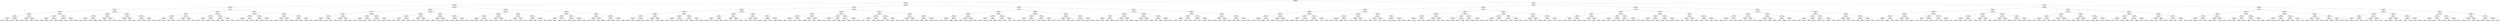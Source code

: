 ## [header material...]
## Command to get the layout: "dot -Teps thisfile > thisfile.eps"
graph "test"
{
node [shape="rectangle", fontsize=10, width=".2", height=".2", margin=0];
graph[fontsize=8];

n000 [label="clustersize = 14060
splitting feature:
((-0.689,0.963)-(0.932,0.445))"] ;
n000 -- n001 ;
n001 [label="clustersize = 9225
splitting feature:
((-0.863,0.253)-(-0.0886,-0.456))"] ;
n001 -- n002 ;
n002 [label="clustersize = 4028
splitting feature:
((-0.296,-0.148)-(-0.687,0.908))"] ;
n002 -- n003 ;
n003 [label="clustersize = 2281
splitting feature:
((-0.00104,0.566)-(-0.241,-0.8))"] ;
n003 -- n004 ;
n004 [label="clustersize = 1471
splitting feature:
((0.29,0.266)-(-0.417,0.546))"] ;
n004 -- n005 ;
n005 [label="clustersize = 584
splitting feature:
((-0.824,-0.499)-(0.442,0.949))"] ;
n005 -- n006 ;
n006 [label="clustersize = 457
splitting feature:
((-0.892,0.868)-(-0.38,-0.217))"] ;
n006 -- n007 ;
n007 [label="clustersize = 134
splitting feature:
((0.0653,0.0346)-(0.0353,0.688))"] ;
n007 -- n008 ;
n008 [label="clustersize = 73
splitting feature:
((-0.971,0.781)-(-0.733,-0.735))"] ;
n008 -- n009 ;
n009 [label="clustersize = 52
pupil avg:
[ 0.26121026 -0.02867879]"] ;
n008 -- n010 ;
n010 [label="clustersize = 21
pupil avg:
[ 0.10475523  0.00769268]"] ;
n007 -- n011 ;
n011 [label="clustersize = 61
splitting feature:
((-0.429,-0.0547)-(-0.12,-0.809))"] ;
n011 -- n012 ;
n012 [label="clustersize = 25
pupil avg:
[ 0.469718   -0.01965174]"] ;
n011 -- n013 ;
n013 [label="clustersize = 36
pupil avg:
[ 0.23626066  0.03192595]"] ;
n006 -- n014 ;
n014 [label="clustersize = 323
splitting feature:
((0.608,-0.131)-(-0.0485,-0.4))"] ;
n014 -- n015 ;
n015 [label="clustersize = 115
splitting feature:
((0.935,-0.434)-(-0.336,0.206))"] ;
n015 -- n016 ;
n016 [label="clustersize = 8
pupil avg:
[ 0.35130385 -0.01634045]"] ;
n015 -- n017 ;
n017 [label="clustersize = 107
pupil avg:
[-0.02588317 -0.05835431]"] ;
n014 -- n018 ;
n018 [label="clustersize = 208
splitting feature:
((0.0609,-0.207)-(-0.219,0.743))"] ;
n018 -- n019 ;
n019 [label="clustersize = 115
pupil avg:
[ 0.02812779 -0.00152869]"] ;
n018 -- n020 ;
n020 [label="clustersize = 93
pupil avg:
[ 0.21135313 -0.00240768]"] ;
n005 -- n021 ;
n021 [label="clustersize = 127
splitting feature:
((0.838,0.148)-(-0.198,0.813))"] ;
n021 -- n022 ;
n022 [label="clustersize = 19
splitting feature:
((-0.851,0.424)-(-0.245,0.552))"] ;
n022 -- n023 ;
n023 [label="clustersize = 8
splitting feature:
((0.864,0.849)-(0.0351,0.906))"] ;
n023 -- n024 ;
n024 [label="clustersize = 4
pupil avg:
[ 0.03017698 -0.03635033]"] ;
n023 -- n025 ;
n025 [label="clustersize = 4
pupil avg:
[ 0.41278555  0.26555361]"] ;
n022 -- n026 ;
n026 [label="clustersize = 11
splitting feature:
((-0.957,-0.176)-(-0.516,0.961))"] ;
n026 -- n027 ;
n027 [label="clustersize = 5
pupil avg:
[-0.18805633 -0.11847466]"] ;
n026 -- n028 ;
n028 [label="clustersize = 6
pupil avg:
[-0.03428365  0.06521879]"] ;
n021 -- n029 ;
n029 [label="clustersize = 108
splitting feature:
((-0.852,0.249)-(-0.879,0.37))"] ;
n029 -- n030 ;
n030 [label="clustersize = 41
splitting feature:
((0.0101,0.418)-(-0.727,-0.928))"] ;
n030 -- n031 ;
n031 [label="clustersize = 33
pupil avg:
[ 0.32943385  0.0693538 ]"] ;
n030 -- n032 ;
n032 [label="clustersize = 8
pupil avg:
[-0.03859087 -0.01558626]"] ;
n029 -- n033 ;
n033 [label="clustersize = 67
splitting feature:
((-0.953,-0.285)-(0.502,0.849))"] ;
n033 -- n034 ;
n034 [label="clustersize = 30
pupil avg:
[ 0.34710454  0.02598716]"] ;
n033 -- n035 ;
n035 [label="clustersize = 37
pupil avg:
[ 0.56590807  0.05085047]"] ;
n004 -- n036 ;
n036 [label="clustersize = 887
splitting feature:
((-0.251,0.398)-(-0.204,-0.406))"] ;
n036 -- n037 ;
n037 [label="clustersize = 705
splitting feature:
((-0.43,0.933)-(-0.149,-0.625))"] ;
n037 -- n038 ;
n038 [label="clustersize = 495
splitting feature:
((-0.37,0.567)-(-0.376,-0.383))"] ;
n038 -- n039 ;
n039 [label="clustersize = 440
splitting feature:
((-0.0456,0.645)-(-0.146,-0.241))"] ;
n039 -- n040 ;
n040 [label="clustersize = 291
pupil avg:
[ 0.49442074 -0.16490448]"] ;
n039 -- n041 ;
n041 [label="clustersize = 149
pupil avg:
[ 0.34065628 -0.18717957]"] ;
n038 -- n042 ;
n042 [label="clustersize = 55
splitting feature:
((-0.0939,-0.0858)-(0.102,0.541))"] ;
n042 -- n043 ;
n043 [label="clustersize = 26
pupil avg:
[ 0.02903548 -0.17831605]"] ;
n042 -- n044 ;
n044 [label="clustersize = 29
pupil avg:
[ 0.3603763  -0.14186818]"] ;
n037 -- n045 ;
n045 [label="clustersize = 210
splitting feature:
((-0.967,0.645)-(0.195,-0.103))"] ;
n045 -- n046 ;
n046 [label="clustersize = 100
splitting feature:
((-0.619,0.674)-(0.307,-0.531))"] ;
n046 -- n047 ;
n047 [label="clustersize = 54
pupil avg:
[ 0.15416472 -0.15695737]"] ;
n046 -- n048 ;
n048 [label="clustersize = 46
pupil avg:
[ 0.36568575 -0.09328616]"] ;
n045 -- n049 ;
n049 [label="clustersize = 110
splitting feature:
((-0.709,0.149)-(-0.0232,0.0672))"] ;
n049 -- n050 ;
n050 [label="clustersize = 48
pupil avg:
[ 0.18317653 -0.05808779]"] ;
n049 -- n051 ;
n051 [label="clustersize = 62
pupil avg:
[ 0.03534019 -0.05884749]"] ;
n036 -- n052 ;
n052 [label="clustersize = 182
splitting feature:
((-0.333,-0.811)-(0.848,-0.983))"] ;
n052 -- n053 ;
n053 [label="clustersize = 158
splitting feature:
((-0.147,0.241)-(0.488,0.542))"] ;
n053 -- n054 ;
n054 [label="clustersize = 141
splitting feature:
((-0.885,-0.594)-(-0.12,-0.477))"] ;
n054 -- n055 ;
n055 [label="clustersize = 42
pupil avg:
[-0.0434871  -0.17190581]"] ;
n054 -- n056 ;
n056 [label="clustersize = 99
pupil avg:
[ 0.10225609 -0.06893967]"] ;
n053 -- n057 ;
n057 [label="clustersize = 17
splitting feature:
((0.591,-0.653)-(0.555,0.931))"] ;
n057 -- n058 ;
n058 [label="clustersize = 11
pupil avg:
[ 0.16016013 -0.20727184]"] ;
n057 -- n059 ;
n059 [label="clustersize = 6
pupil avg:
[ 0.60032627 -0.09480134]"] ;
n052 -- n060 ;
n060 [label="clustersize = 24
splitting feature:
((-0.935,0.119)-(-0.0779,0.0654))"] ;
n060 -- n061 ;
n061 [label="clustersize = 14
splitting feature:
((-0.645,0.612)-(-0.859,0.792))"] ;
n061 -- n062 ;
n062 [label="clustersize = 4
pupil avg:
[ 0.26338612 -0.19560709]"] ;
n061 -- n063 ;
n063 [label="clustersize = 10
pupil avg:
[ 0.63887304 -0.16701912]"] ;
n060 -- n064 ;
n064 [label="clustersize = 10
splitting feature:
((0.37,0.907)-(0.923,0.0719))"] ;
n064 -- n065 ;
n065 [label="clustersize = 6
pupil avg:
[ 0.09092259  0.00475022]"] ;
n064 -- n066 ;
n066 [label="clustersize = 4
pupil avg:
[ 0.38630739 -0.06443388]"] ;
n003 -- n067 ;
n067 [label="clustersize = 810
splitting feature:
((-0.511,0.284)-(-0.27,0.821))"] ;
n067 -- n068 ;
n068 [label="clustersize = 407
splitting feature:
((-0.361,0.909)-(-0.774,0.252))"] ;
n068 -- n069 ;
n069 [label="clustersize = 119
splitting feature:
((0.229,-0.526)-(-0.0428,-0.144))"] ;
n069 -- n070 ;
n070 [label="clustersize = 35
splitting feature:
((-0.759,0.469)-(-0.156,-0.118))"] ;
n070 -- n071 ;
n071 [label="clustersize = 15
splitting feature:
((0.13,-0.622)-(-0.938,0.557))"] ;
n071 -- n072 ;
n072 [label="clustersize = 5
pupil avg:
[ 0.52335116 -0.02778006]"] ;
n071 -- n073 ;
n073 [label="clustersize = 10
pupil avg:
[ 0.28704725 -0.16074061]"] ;
n070 -- n074 ;
n074 [label="clustersize = 20
splitting feature:
((-0.124,0.607)-(0.0182,0.832))"] ;
n074 -- n075 ;
n075 [label="clustersize = 9
pupil avg:
[-0.01386387 -0.2213645 ]"] ;
n074 -- n076 ;
n076 [label="clustersize = 11
pupil avg:
[ 0.15599012 -0.20537624]"] ;
n069 -- n077 ;
n077 [label="clustersize = 84
splitting feature:
((-0.091,-0.0981)-(-0.577,0.508))"] ;
n077 -- n078 ;
n078 [label="clustersize = 62
splitting feature:
((-0.0878,-0.649)-(-0.21,-0.312))"] ;
n078 -- n079 ;
n079 [label="clustersize = 22
pupil avg:
[ 0.07953059 -0.17992962]"] ;
n078 -- n080 ;
n080 [label="clustersize = 40
pupil avg:
[-0.08665012 -0.20293909]"] ;
n077 -- n081 ;
n081 [label="clustersize = 22
splitting feature:
((-0.576,-0.214)-(0.0753,-0.755))"] ;
n081 -- n082 ;
n082 [label="clustersize = 18
pupil avg:
[ 0.16670839 -0.29190068]"] ;
n081 -- n083 ;
n083 [label="clustersize = 4
pupil avg:
[ 0.43527184 -0.04456328]"] ;
n068 -- n084 ;
n084 [label="clustersize = 288
splitting feature:
((-0.00931,-0.797)-(0.962,-0.0882))"] ;
n084 -- n085 ;
n085 [label="clustersize = 250
splitting feature:
((-0.425,0.296)-(0.00308,-0.11))"] ;
n085 -- n086 ;
n086 [label="clustersize = 105
splitting feature:
((-0.387,-0.678)-(0.155,0.126))"] ;
n086 -- n087 ;
n087 [label="clustersize = 83
pupil avg:
[-0.05546761 -0.24471272]"] ;
n086 -- n088 ;
n088 [label="clustersize = 22
pupil avg:
[ 0.11250106 -0.13661251]"] ;
n085 -- n089 ;
n089 [label="clustersize = 145
splitting feature:
((0.494,0.294)-(0.146,-0.289))"] ;
n089 -- n090 ;
n090 [label="clustersize = 32
pupil avg:
[ 0.09705607  0.01080794]"] ;
n089 -- n091 ;
n091 [label="clustersize = 113
pupil avg:
[-0.07345627 -0.04646383]"] ;
n084 -- n092 ;
n092 [label="clustersize = 38
splitting feature:
((-0.401,-0.163)-(-0.259,-0.469))"] ;
n092 -- n093 ;
n093 [label="clustersize = 25
splitting feature:
((-0.605,-0.563)-(-0.339,-0.457))"] ;
n093 -- n094 ;
n094 [label="clustersize = 6
pupil avg:
[-0.08095238 -0.22354497]"] ;
n093 -- n095 ;
n095 [label="clustersize = 19
pupil avg:
[-0.2275958  -0.22864321]"] ;
n092 -- n096 ;
n096 [label="clustersize = 13
splitting feature:
((0.102,0.115)-(0.635,-0.7))"] ;
n096 -- n097 ;
n097 [label="clustersize = 9
pupil avg:
[-0.37504179 -0.13800278]"] ;
n096 -- n098 ;
n098 [label="clustersize = 4
pupil avg:
[-0.23399545  0.05812669]"] ;
n067 -- n099 ;
n099 [label="clustersize = 403
splitting feature:
((-0.248,0.6)-(-0.398,-0.4))"] ;
n099 -- n100 ;
n100 [label="clustersize = 227
splitting feature:
((0.107,-0.0558)-(-0.781,0.916))"] ;
n100 -- n101 ;
n101 [label="clustersize = 136
splitting feature:
((-0.948,-0.24)-(-0.368,-0.0302))"] ;
n101 -- n102 ;
n102 [label="clustersize = 64
splitting feature:
((-0.2,-0.0931)-(0.677,-0.785))"] ;
n102 -- n103 ;
n103 [label="clustersize = 59
pupil avg:
[ 0.14207102 -0.05233079]"] ;
n102 -- n104 ;
n104 [label="clustersize = 5
pupil avg:
[ 0.31494354  0.1115402 ]"] ;
n101 -- n105 ;
n105 [label="clustersize = 72
splitting feature:
((-0.231,0.343)-(0.334,0.19))"] ;
n105 -- n106 ;
n106 [label="clustersize = 61
pupil avg:
[ 0.11937391 -0.10176295]"] ;
n105 -- n107 ;
n107 [label="clustersize = 11
pupil avg:
[-0.0441132  -0.06248853]"] ;
n100 -- n108 ;
n108 [label="clustersize = 91
splitting feature:
((-0.48,0.555)-(0.594,0.0307))"] ;
n108 -- n109 ;
n109 [label="clustersize = 70
splitting feature:
((0.341,0.314)-(-0.227,-0.694))"] ;
n109 -- n110 ;
n110 [label="clustersize = 18
pupil avg:
[ 0.32327237 -0.05957828]"] ;
n109 -- n111 ;
n111 [label="clustersize = 52
pupil avg:
[ 0.18225019 -0.12336506]"] ;
n108 -- n112 ;
n112 [label="clustersize = 21
splitting feature:
((0.644,-0.939)-(-0.687,0.122))"] ;
n112 -- n113 ;
n113 [label="clustersize = 4
pupil avg:
[ 0.57170789 -0.10439744]"] ;
n112 -- n114 ;
n114 [label="clustersize = 17
pupil avg:
[ 0.29344889 -0.07472806]"] ;
n099 -- n115 ;
n115 [label="clustersize = 176
splitting feature:
((-0.252,0.583)-(0.214,0.172))"] ;
n115 -- n116 ;
n116 [label="clustersize = 103
splitting feature:
((0.677,0.958)-(0.406,-0.11))"] ;
n116 -- n117 ;
n117 [label="clustersize = 34
splitting feature:
((0.789,0.79)-(-0.225,0.378))"] ;
n117 -- n118 ;
n118 [label="clustersize = 10
pupil avg:
[-0.25736647 -0.22306877]"] ;
n117 -- n119 ;
n119 [label="clustersize = 24
pupil avg:
[-0.04069709 -0.13913303]"] ;
n116 -- n120 ;
n120 [label="clustersize = 69
splitting feature:
((-0.217,0.946)-(0.644,-0.648))"] ;
n120 -- n121 ;
n121 [label="clustersize = 60
pupil avg:
[ 0.06850979 -0.14103475]"] ;
n120 -- n122 ;
n122 [label="clustersize = 9
pupil avg:
[-0.12463997 -0.00025423]"] ;
n115 -- n123 ;
n123 [label="clustersize = 73
splitting feature:
((0.224,0.191)-(-0.754,0.806))"] ;
n123 -- n124 ;
n124 [label="clustersize = 50
splitting feature:
((-0.895,0.489)-(-0.154,-0.904))"] ;
n124 -- n125 ;
n125 [label="clustersize = 30
pupil avg:
[ 0.11969611 -0.01076959]"] ;
n124 -- n126 ;
n126 [label="clustersize = 20
pupil avg:
[-0.02216169 -0.06670008]"] ;
n123 -- n127 ;
n127 [label="clustersize = 23
splitting feature:
((0.0227,0.0209)-(-0.25,0.9))"] ;
n127 -- n128 ;
n128 [label="clustersize = 14
pupil avg:
[ 0.09055288 -0.07080865]"] ;
n127 -- n129 ;
n129 [label="clustersize = 9
pupil avg:
[ 0.30450684 -0.16530328]"] ;
n002 -- n130 ;
n130 [label="clustersize = 1747
splitting feature:
((0.399,0.587)-(-0.949,0.0995))"] ;
n130 -- n131 ;
n131 [label="clustersize = 647
splitting feature:
((0.209,0.0739)-(0.23,0.672))"] ;
n131 -- n132 ;
n132 [label="clustersize = 195
splitting feature:
((-0.756,-0.377)-(-0.719,0.537))"] ;
n132 -- n133 ;
n133 [label="clustersize = 50
splitting feature:
((-0.393,0.228)-(0.147,-0.88))"] ;
n133 -- n134 ;
n134 [label="clustersize = 17
splitting feature:
((-0.973,0.438)-(-0.333,0.29))"] ;
n134 -- n135 ;
n135 [label="clustersize = 8
splitting feature:
((0.919,-0.0428)-(0.996,-0.182))"] ;
n135 -- n136 ;
n136 [label="clustersize = 4
pupil avg:
[ 0.40275735  0.25735294]"] ;
n135 -- n137 ;
n137 [label="clustersize = 4
pupil avg:
[ 0.55956197  0.21153846]"] ;
n134 -- n138 ;
n138 [label="clustersize = 9
splitting feature:
((-0.611,-0.14)-(-0.632,0.452))"] ;
n138 -- n139 ;
n139 [label="clustersize = 5
pupil avg:
[ 0.03801278  0.12895073]"] ;
n138 -- n140 ;
n140 [label="clustersize = 4
pupil avg:
[ 0.40656484  0.09413743]"] ;
n133 -- n141 ;
n141 [label="clustersize = 33
splitting feature:
((0.427,-0.0236)-(-0.99,0.412))"] ;
n141 -- n142 ;
n142 [label="clustersize = 20
splitting feature:
((-0.879,-0.882)-(0.589,-0.434))"] ;
n142 -- n143 ;
n143 [label="clustersize = 10
pupil avg:
[-0.22074727  0.10612196]"] ;
n142 -- n144 ;
n144 [label="clustersize = 10
pupil avg:
[ 0.08456203  0.19059086]"] ;
n141 -- n145 ;
n145 [label="clustersize = 13
splitting feature:
((0.157,-0.129)-(-0.916,-0.769))"] ;
n145 -- n146 ;
n146 [label="clustersize = 8
pupil avg:
[ 0.07835073  0.10445867]"] ;
n145 -- n147 ;
n147 [label="clustersize = 5
pupil avg:
[ 0.40642697  0.17322915]"] ;
n132 -- n148 ;
n148 [label="clustersize = 145
splitting feature:
((0.206,0.557)-(-0.802,0.904))"] ;
n148 -- n149 ;
n149 [label="clustersize = 92
splitting feature:
((-0.642,0.303)-(0.499,0.31))"] ;
n149 -- n150 ;
n150 [label="clustersize = 79
splitting feature:
((0.501,0.446)-(-0.258,0.216))"] ;
n150 -- n151 ;
n151 [label="clustersize = 51
pupil avg:
[ 0.27860013  0.16307826]"] ;
n150 -- n152 ;
n152 [label="clustersize = 28
pupil avg:
[ 0.41081177  0.05304981]"] ;
n149 -- n153 ;
n153 [label="clustersize = 13
splitting feature:
((-0.0672,-0.113)-(-0.156,-0.996))"] ;
n153 -- n154 ;
n154 [label="clustersize = 5
pupil avg:
[ 0.41906555  0.2111321 ]"] ;
n153 -- n155 ;
n155 [label="clustersize = 8
pupil avg:
[ 0.67272992  0.1502002 ]"] ;
n148 -- n156 ;
n156 [label="clustersize = 53
splitting feature:
((-0.135,-0.251)-(-0.107,0.681))"] ;
n156 -- n157 ;
n157 [label="clustersize = 16
splitting feature:
((-0.786,0.976)-(-0.317,-0.453))"] ;
n157 -- n158 ;
n158 [label="clustersize = 11
pupil avg:
[ 0.44667019  0.07227793]"] ;
n157 -- n159 ;
n159 [label="clustersize = 5
pupil avg:
[-0.05117743  0.01370174]"] ;
n156 -- n160 ;
n160 [label="clustersize = 37
splitting feature:
((-0.845,0.427)-(-0.299,0.949))"] ;
n160 -- n161 ;
n161 [label="clustersize = 27
pupil avg:
[ 0.50595071  0.10350941]"] ;
n160 -- n162 ;
n162 [label="clustersize = 10
pupil avg:
[ 0.82760389  0.05811432]"] ;
n131 -- n163 ;
n163 [label="clustersize = 452
splitting feature:
((0.854,-0.396)-(-0.293,0.449))"] ;
n163 -- n164 ;
n164 [label="clustersize = 115
splitting feature:
((-0.86,-0.807)-(-0.46,-0.486))"] ;
n164 -- n165 ;
n165 [label="clustersize = 36
splitting feature:
((-0.0291,-0.0623)-(0.702,0.702))"] ;
n165 -- n166 ;
n166 [label="clustersize = 28
splitting feature:
((0.16,0.782)-(-0.827,0.42))"] ;
n166 -- n167 ;
n167 [label="clustersize = 17
pupil avg:
[ 0.63824786  0.17473731]"] ;
n166 -- n168 ;
n168 [label="clustersize = 11
pupil avg:
[ 0.49619197  0.22152703]"] ;
n165 -- n169 ;
n169 [label="clustersize = 8
splitting feature:
((0.944,-0.902)-(-0.0974,-0.591))"] ;
n169 -- n170 ;
n170 [label="clustersize = 4
pupil avg:
[ 0.87058355  0.39098143]"] ;
n169 -- n171 ;
n171 [label="clustersize = 4
pupil avg:
[ 0.65050682  0.33561404]"] ;
n164 -- n172 ;
n172 [label="clustersize = 79
splitting feature:
((0.224,0.142)-(0.414,0.727))"] ;
n172 -- n173 ;
n173 [label="clustersize = 36
splitting feature:
((-0.639,0.748)-(-0.462,-0.696))"] ;
n173 -- n174 ;
n174 [label="clustersize = 31
pupil avg:
[ 0.43718819  0.21116432]"] ;
n173 -- n175 ;
n175 [label="clustersize = 5
pupil avg:
[ 0.19872961  0.18478362]"] ;
n172 -- n176 ;
n176 [label="clustersize = 43
splitting feature:
((0.411,0.3)-(0.88,0.0439))"] ;
n176 -- n177 ;
n177 [label="clustersize = 29
pupil avg:
[ 0.48574835  0.20215285]"] ;
n176 -- n178 ;
n178 [label="clustersize = 14
pupil avg:
[ 0.63999361  0.20906021]"] ;
n163 -- n179 ;
n179 [label="clustersize = 337
splitting feature:
((0.997,0.315)-(0.776,0.772))"] ;
n179 -- n180 ;
n180 [label="clustersize = 78
splitting feature:
((0.0546,-0.0463)-(0.87,0.14))"] ;
n180 -- n181 ;
n181 [label="clustersize = 42
splitting feature:
((-0.47,0.831)-(-0.0736,0.662))"] ;
n181 -- n182 ;
n182 [label="clustersize = 6
pupil avg:
[ 0.14584506 -0.08426372]"] ;
n181 -- n183 ;
n183 [label="clustersize = 36
pupil avg:
[ 0.43735764  0.07237407]"] ;
n180 -- n184 ;
n184 [label="clustersize = 36
splitting feature:
((-0.734,0.933)-(-0.51,0.719))"] ;
n184 -- n185 ;
n185 [label="clustersize = 17
pupil avg:
[ 0.3345835  -0.09219927]"] ;
n184 -- n186 ;
n186 [label="clustersize = 19
pupil avg:
[ 0.22034549  0.03110332]"] ;
n179 -- n187 ;
n187 [label="clustersize = 259
splitting feature:
((0.458,0.833)-(0.374,-0.316))"] ;
n187 -- n188 ;
n188 [label="clustersize = 203
splitting feature:
((-0.635,0.118)-(-0.302,0.967))"] ;
n188 -- n189 ;
n189 [label="clustersize = 103
pupil avg:
[ 0.54561791  0.11493863]"] ;
n188 -- n190 ;
n190 [label="clustersize = 100
pupil avg:
[ 0.55368784 -0.0625623 ]"] ;
n187 -- n191 ;
n191 [label="clustersize = 56
splitting feature:
((0.35,0.122)-(0.71,-0.478))"] ;
n191 -- n192 ;
n192 [label="clustersize = 31
pupil avg:
[ 0.47114905  0.12493638]"] ;
n191 -- n193 ;
n193 [label="clustersize = 25
pupil avg:
[ 0.49580956  0.23903074]"] ;
n130 -- n194 ;
n194 [label="clustersize = 1100
splitting feature:
((0.453,0.302)-(-0.766,0.664))"] ;
n194 -- n195 ;
n195 [label="clustersize = 107
splitting feature:
((-0.897,0.313)-(-0.922,-0.145))"] ;
n195 -- n196 ;
n196 [label="clustersize = 68
splitting feature:
((-0.00491,0.962)-(0.286,0.423))"] ;
n196 -- n197 ;
n197 [label="clustersize = 19
splitting feature:
((0.989,0.82)-(0.868,0.72))"] ;
n197 -- n198 ;
n198 [label="clustersize = 8
splitting feature:
((0.139,0.394)-(0.982,0.364))"] ;
n198 -- n199 ;
n199 [label="clustersize = 4
pupil avg:
[ 0.310474   -0.01695871]"] ;
n198 -- n200 ;
n200 [label="clustersize = 4
pupil avg:
[ 0.05321085 -0.01828208]"] ;
n197 -- n201 ;
n201 [label="clustersize = 11
splitting feature:
((0.144,0.582)-(-0.677,-0.00541))"] ;
n201 -- n202 ;
n202 [label="clustersize = 7
pupil avg:
[ 0.63671985 -0.12078876]"] ;
n201 -- n203 ;
n203 [label="clustersize = 4
pupil avg:
[ 0.25151515 -0.11212121]"] ;
n196 -- n204 ;
n204 [label="clustersize = 49
splitting feature:
((0.136,0.937)-(0.263,0.628))"] ;
n204 -- n205 ;
n205 [label="clustersize = 31
splitting feature:
((0.00349,-0.789)-(-0.191,0.534))"] ;
n205 -- n206 ;
n206 [label="clustersize = 14
pupil avg:
[ 0.22165773  0.25622768]"] ;
n205 -- n207 ;
n207 [label="clustersize = 17
pupil avg:
[ 0.36004064  0.1993536 ]"] ;
n204 -- n208 ;
n208 [label="clustersize = 18
splitting feature:
((-0.307,0.38)-(-0.862,0.994))"] ;
n208 -- n209 ;
n209 [label="clustersize = 10
pupil avg:
[ 0.14179647  0.03048771]"] ;
n208 -- n210 ;
n210 [label="clustersize = 8
pupil avg:
[-0.09924455  0.24508581]"] ;
n195 -- n211 ;
n211 [label="clustersize = 39
splitting feature:
((0.803,-0.116)-(0.439,0.761))"] ;
n211 -- n212 ;
n212 [label="clustersize = 16
splitting feature:
((-0.0612,0.154)-(0.112,-0.71))"] ;
n212 -- n213 ;
n213 [label="clustersize = 8
splitting feature:
((0.683,0.495)-(-0.622,0.702))"] ;
n213 -- n214 ;
n214 [label="clustersize = 4
pupil avg:
[-0.32362079  0.16589721]"] ;
n213 -- n215 ;
n215 [label="clustersize = 4
pupil avg:
[ 0.1252451   0.22246822]"] ;
n212 -- n216 ;
n216 [label="clustersize = 8
splitting feature:
((0.145,-0.959)-(0.277,-0.172))"] ;
n216 -- n217 ;
n217 [label="clustersize = 4
pupil avg:
[-0.55448718  0.27457265]"] ;
n216 -- n218 ;
n218 [label="clustersize = 4
pupil avg:
[-0.31661184  0.23273026]"] ;
n211 -- n219 ;
n219 [label="clustersize = 23
splitting feature:
((0.556,0.0945)-(0.704,0.811))"] ;
n219 -- n220 ;
n220 [label="clustersize = 14
splitting feature:
((0.113,-0.154)-(-0.322,0.3))"] ;
n220 -- n221 ;
n221 [label="clustersize = 10
pupil avg:
[ 0.17952018  0.17365355]"] ;
n220 -- n222 ;
n222 [label="clustersize = 4
pupil avg:
[ 0.55026455  0.07089947]"] ;
n219 -- n223 ;
n223 [label="clustersize = 9
splitting feature:
((-0.258,-0.379)-(-0.389,-0.729))"] ;
n223 -- n224 ;
n224 [label="clustersize = 5
pupil avg:
[-0.17712422  0.12593874]"] ;
n223 -- n225 ;
n225 [label="clustersize = 4
pupil avg:
[ 0.1218126   0.21225706]"] ;
n194 -- n226 ;
n226 [label="clustersize = 993
splitting feature:
((-0.866,-0.268)-(-0.474,0.0872))"] ;
n226 -- n227 ;
n227 [label="clustersize = 652
splitting feature:
((-0.4,-0.994)-(-0.00679,-0.466))"] ;
n227 -- n228 ;
n228 [label="clustersize = 235
splitting feature:
((-0.954,-0.572)-(0.167,0.645))"] ;
n228 -- n229 ;
n229 [label="clustersize = 80
splitting feature:
((0.113,0.44)-(0.485,0.578))"] ;
n229 -- n230 ;
n230 [label="clustersize = 65
pupil avg:
[ 0.37797037 -0.05627542]"] ;
n229 -- n231 ;
n231 [label="clustersize = 15
pupil avg:
[-0.02492485 -0.08630056]"] ;
n228 -- n232 ;
n232 [label="clustersize = 155
splitting feature:
((-0.795,-0.954)-(0.651,0.904))"] ;
n232 -- n233 ;
n233 [label="clustersize = 140
pupil avg:
[ 0.53572097  0.03090286]"] ;
n232 -- n234 ;
n234 [label="clustersize = 15
pupil avg:
[ 0.28240606 -0.04475168]"] ;
n227 -- n235 ;
n235 [label="clustersize = 417
splitting feature:
((-0.612,0.983)-(0.208,0.111))"] ;
n235 -- n236 ;
n236 [label="clustersize = 191
splitting feature:
((-0.0965,0.168)-(0.862,-0.00339))"] ;
n236 -- n237 ;
n237 [label="clustersize = 168
pupil avg:
[ 0.36483124 -0.03035134]"] ;
n236 -- n238 ;
n238 [label="clustersize = 23
pupil avg:
[ 0.55342777 -0.0744222 ]"] ;
n235 -- n239 ;
n239 [label="clustersize = 226
splitting feature:
((-0.189,0.485)-(-0.0268,-0.97))"] ;
n239 -- n240 ;
n240 [label="clustersize = 172
pupil avg:
[ 0.25752466  0.04685012]"] ;
n239 -- n241 ;
n241 [label="clustersize = 54
pupil avg:
[ 0.04919677  0.07329869]"] ;
n226 -- n242 ;
n242 [label="clustersize = 341
splitting feature:
((-0.756,0.774)-(-0.395,0.308))"] ;
n242 -- n243 ;
n243 [label="clustersize = 153
splitting feature:
((-0.35,0.603)-(0.0543,0.345))"] ;
n243 -- n244 ;
n244 [label="clustersize = 86
splitting feature:
((-0.355,-0.363)-(-0.461,0.79))"] ;
n244 -- n245 ;
n245 [label="clustersize = 25
pupil avg:
[ 0.36987279 -0.07228044]"] ;
n244 -- n246 ;
n246 [label="clustersize = 61
pupil avg:
[ 0.69868731 -0.16496405]"] ;
n243 -- n247 ;
n247 [label="clustersize = 67
splitting feature:
((0.774,-0.478)-(0.854,-0.182))"] ;
n247 -- n248 ;
n248 [label="clustersize = 45
pupil avg:
[ 0.29821907  0.1034906 ]"] ;
n247 -- n249 ;
n249 [label="clustersize = 22
pupil avg:
[ 0.55292504  0.03412617]"] ;
n242 -- n250 ;
n250 [label="clustersize = 188
splitting feature:
((-0.933,-0.562)-(-0.552,0.836))"] ;
n250 -- n251 ;
n251 [label="clustersize = 36
splitting feature:
((0.0134,0.172)-(-0.532,-0.11))"] ;
n251 -- n252 ;
n252 [label="clustersize = 19
pupil avg:
[ 0.29047916 -0.15666003]"] ;
n251 -- n253 ;
n253 [label="clustersize = 17
pupil avg:
[-0.02204717 -0.25590901]"] ;
n250 -- n254 ;
n254 [label="clustersize = 152
splitting feature:
((-0.429,-0.303)-(-0.671,-0.832))"] ;
n254 -- n255 ;
n255 [label="clustersize = 113
pupil avg:
[ 0.39376442 -0.24370928]"] ;
n254 -- n256 ;
n256 [label="clustersize = 39
pupil avg:
[ 0.59261642 -0.2421521 ]"] ;
n001 -- n257 ;
n257 [label="clustersize = 5197
splitting feature:
((-0.385,-0.879)-(0.086,0.795))"] ;
n257 -- n258 ;
n258 [label="clustersize = 2512
splitting feature:
((0.628,-0.107)-(0.711,0.761))"] ;
n258 -- n259 ;
n259 [label="clustersize = 1835
splitting feature:
((0.502,-0.445)-(-0.482,0.614))"] ;
n259 -- n260 ;
n260 [label="clustersize = 944
splitting feature:
((-0.227,-0.124)-(0.232,-0.456))"] ;
n260 -- n261 ;
n261 [label="clustersize = 425
splitting feature:
((-0.106,0.604)-(0.0945,-0.954))"] ;
n261 -- n262 ;
n262 [label="clustersize = 189
splitting feature:
((-0.099,0.996)-(0.41,-0.202))"] ;
n262 -- n263 ;
n263 [label="clustersize = 64
splitting feature:
((0.774,-0.968)-(-0.841,-0.539))"] ;
n263 -- n264 ;
n264 [label="clustersize = 33
pupil avg:
[ 0.33358779  0.00591826]"] ;
n263 -- n265 ;
n265 [label="clustersize = 31
pupil avg:
[ 0.02384313 -0.09768073]"] ;
n262 -- n266 ;
n266 [label="clustersize = 125
splitting feature:
((-0.303,-0.165)-(-0.0953,0.358))"] ;
n266 -- n267 ;
n267 [label="clustersize = 69
pupil avg:
[-0.20243551 -0.09084338]"] ;
n266 -- n268 ;
n268 [label="clustersize = 56
pupil avg:
[ 0.04231482  0.00617657]"] ;
n261 -- n269 ;
n269 [label="clustersize = 236
splitting feature:
((-0.264,0.7)-(-0.392,-0.111))"] ;
n269 -- n270 ;
n270 [label="clustersize = 22
splitting feature:
((0.537,-0.959)-(0.049,-0.169))"] ;
n270 -- n271 ;
n271 [label="clustersize = 7
pupil avg:
[ 0.29184385  0.05965164]"] ;
n270 -- n272 ;
n272 [label="clustersize = 15
pupil avg:
[-0.12953029 -0.00967673]"] ;
n269 -- n273 ;
n273 [label="clustersize = 214
splitting feature:
((-0.585,-0.917)-(0.264,0.913))"] ;
n273 -- n274 ;
n274 [label="clustersize = 175
pupil avg:
[-0.36486931 -0.08558901]"] ;
n273 -- n275 ;
n275 [label="clustersize = 39
pupil avg:
[-0.2345943   0.06614891]"] ;
n260 -- n276 ;
n276 [label="clustersize = 519
splitting feature:
((0.278,-0.33)-(-0.376,0.206))"] ;
n276 -- n277 ;
n277 [label="clustersize = 436
splitting feature:
((0.181,0.705)-(0.635,-0.502))"] ;
n277 -- n278 ;
n278 [label="clustersize = 67
splitting feature:
((0.19,-0.334)-(-0.982,0.00025))"] ;
n278 -- n279 ;
n279 [label="clustersize = 60
pupil avg:
[-0.21278381  0.12744977]"] ;
n278 -- n280 ;
n280 [label="clustersize = 7
pupil avg:
[ 0.40064248  0.17235244]"] ;
n277 -- n281 ;
n281 [label="clustersize = 369
splitting feature:
((0.485,-0.405)-(-0.136,0.0621))"] ;
n281 -- n282 ;
n282 [label="clustersize = 200
pupil avg:
[-0.39972729  0.25207939]"] ;
n281 -- n283 ;
n283 [label="clustersize = 169
pupil avg:
[-0.35826966  0.09064629]"] ;
n276 -- n284 ;
n284 [label="clustersize = 83
splitting feature:
((-0.648,-0.779)-(0.413,0.746))"] ;
n284 -- n285 ;
n285 [label="clustersize = 66
splitting feature:
((-0.433,-0.771)-(0.346,-0.408))"] ;
n285 -- n286 ;
n286 [label="clustersize = 48
pupil avg:
[-0.38395289 -0.17737182]"] ;
n285 -- n287 ;
n287 [label="clustersize = 18
pupil avg:
[-0.39901809  0.10923235]"] ;
n284 -- n288 ;
n288 [label="clustersize = 17
splitting feature:
((0.5,0.017)-(-0.383,0.516))"] ;
n288 -- n289 ;
n289 [label="clustersize = 11
pupil avg:
[ 0.03971073  0.18373473]"] ;
n288 -- n290 ;
n290 [label="clustersize = 6
pupil avg:
[-0.04204016 -0.20158432]"] ;
n259 -- n291 ;
n291 [label="clustersize = 891
splitting feature:
((-0.181,0.787)-(-0.181,-0.954))"] ;
n291 -- n292 ;
n292 [label="clustersize = 388
splitting feature:
((-0.6,-0.887)-(-0.267,0.982))"] ;
n292 -- n293 ;
n293 [label="clustersize = 167
splitting feature:
((-0.317,0.668)-(-0.307,-0.441))"] ;
n293 -- n294 ;
n294 [label="clustersize = 79
splitting feature:
((-0.492,0.781)-(0.145,0.277))"] ;
n294 -- n295 ;
n295 [label="clustersize = 42
pupil avg:
[ 0.33115857 -0.18327224]"] ;
n294 -- n296 ;
n296 [label="clustersize = 37
pupil avg:
[ 0.0382711  -0.10409301]"] ;
n293 -- n297 ;
n297 [label="clustersize = 88
splitting feature:
((-0.096,-0.875)-(0.906,-0.266))"] ;
n297 -- n298 ;
n298 [label="clustersize = 73
pupil avg:
[-0.00187787 -0.14542218]"] ;
n297 -- n299 ;
n299 [label="clustersize = 15
pupil avg:
[-0.39584596 -0.15982733]"] ;
n292 -- n300 ;
n300 [label="clustersize = 221
splitting feature:
((0.142,-0.0996)-(-0.414,0.838))"] ;
n300 -- n301 ;
n301 [label="clustersize = 93
splitting feature:
((0.657,-0.598)-(0.382,0.87))"] ;
n301 -- n302 ;
n302 [label="clustersize = 40
pupil avg:
[ 0.00036561  0.01729447]"] ;
n301 -- n303 ;
n303 [label="clustersize = 53
pupil avg:
[ 0.25331258 -0.01931961]"] ;
n300 -- n304 ;
n304 [label="clustersize = 128
splitting feature:
((0.113,0.366)-(0.796,-0.393))"] ;
n304 -- n305 ;
n305 [label="clustersize = 107
pupil avg:
[ 0.33117927 -0.13125915]"] ;
n304 -- n306 ;
n306 [label="clustersize = 21
pupil avg:
[ 0.51962377 -0.2935137 ]"] ;
n291 -- n307 ;
n307 [label="clustersize = 503
splitting feature:
((-0.515,-0.373)-(-0.408,0.777))"] ;
n307 -- n308 ;
n308 [label="clustersize = 387
splitting feature:
((-0.912,0.575)-(0.214,0.719))"] ;
n308 -- n309 ;
n309 [label="clustersize = 247
splitting feature:
((-0.437,0.127)-(-0.295,-0.594))"] ;
n309 -- n310 ;
n310 [label="clustersize = 98
pupil avg:
[-0.1620391  -0.17179821]"] ;
n309 -- n311 ;
n311 [label="clustersize = 149
pupil avg:
[-0.31503349 -0.10003902]"] ;
n308 -- n312 ;
n312 [label="clustersize = 140
splitting feature:
((-0.504,0.74)-(-0.46,-0.265))"] ;
n312 -- n313 ;
n313 [label="clustersize = 15
pupil avg:
[ 0.20492139  0.06291132]"] ;
n312 -- n314 ;
n314 [label="clustersize = 125
pupil avg:
[-0.18600798  0.05784167]"] ;
n307 -- n315 ;
n315 [label="clustersize = 116
splitting feature:
((-0.139,0.0873)-(-0.44,0.42))"] ;
n315 -- n316 ;
n316 [label="clustersize = 58
splitting feature:
((0.357,-0.231)-(0.696,-0.965))"] ;
n316 -- n317 ;
n317 [label="clustersize = 41
pupil avg:
[-0.09739995 -0.04386094]"] ;
n316 -- n318 ;
n318 [label="clustersize = 17
pupil avg:
[ 0.24147657 -0.08451907]"] ;
n315 -- n319 ;
n319 [label="clustersize = 58
splitting feature:
((0.0225,0.951)-(0.374,-0.0829))"] ;
n319 -- n320 ;
n320 [label="clustersize = 35
pupil avg:
[ 0.41636821 -0.07564195]"] ;
n319 -- n321 ;
n321 [label="clustersize = 23
pupil avg:
[ 0.15619965 -0.04186208]"] ;
n258 -- n322 ;
n322 [label="clustersize = 677
splitting feature:
((-0.206,0.556)-(-0.00442,-0.324))"] ;
n322 -- n323 ;
n323 [label="clustersize = 344
splitting feature:
((-0.12,-0.495)-(0.754,-0.885))"] ;
n323 -- n324 ;
n324 [label="clustersize = 292
splitting feature:
((0.835,0.51)-(0.947,0.92))"] ;
n324 -- n325 ;
n325 [label="clustersize = 73
splitting feature:
((-0.466,0.997)-(-0.00261,-0.126))"] ;
n325 -- n326 ;
n326 [label="clustersize = 31
splitting feature:
((-0.0761,-0.565)-(0.336,0.25))"] ;
n326 -- n327 ;
n327 [label="clustersize = 24
pupil avg:
[ 0.35564352 -0.24168593]"] ;
n326 -- n328 ;
n328 [label="clustersize = 7
pupil avg:
[ 0.61479099 -0.01852726]"] ;
n325 -- n329 ;
n329 [label="clustersize = 42
splitting feature:
((0.175,-0.993)-(0.109,0.501))"] ;
n329 -- n330 ;
n330 [label="clustersize = 16
pupil avg:
[ 0.3046947  -0.19575554]"] ;
n329 -- n331 ;
n331 [label="clustersize = 26
pupil avg:
[ 0.09015012 -0.13857447]"] ;
n324 -- n332 ;
n332 [label="clustersize = 219
splitting feature:
((-0.475,-0.224)-(-0.911,0.621))"] ;
n332 -- n333 ;
n333 [label="clustersize = 82
splitting feature:
((-0.427,-0.863)-(0.171,0.0642))"] ;
n333 -- n334 ;
n334 [label="clustersize = 58
pupil avg:
[-0.03937381 -0.25693557]"] ;
n333 -- n335 ;
n335 [label="clustersize = 24
pupil avg:
[ 0.12727652 -0.06932347]"] ;
n332 -- n336 ;
n336 [label="clustersize = 137
splitting feature:
((-0.335,-0.682)-(-0.134,-0.343))"] ;
n336 -- n337 ;
n337 [label="clustersize = 22
pupil avg:
[ 0.04207635 -0.20318142]"] ;
n336 -- n338 ;
n338 [label="clustersize = 115
pupil avg:
[ 0.17937554 -0.05089498]"] ;
n323 -- n339 ;
n339 [label="clustersize = 52
splitting feature:
((-0.261,-0.372)-(-0.901,-0.743))"] ;
n339 -- n340 ;
n340 [label="clustersize = 16
splitting feature:
((0.368,0.848)-(0.469,0.119))"] ;
n340 -- n341 ;
n341 [label="clustersize = 8
splitting feature:
((0.0852,-0.566)-(-0.612,0.107))"] ;
n341 -- n342 ;
n342 [label="clustersize = 4
pupil avg:
[ 0.07983773 -0.22754274]"] ;
n341 -- n343 ;
n343 [label="clustersize = 4
pupil avg:
[-0.18151713 -0.33931354]"] ;
n340 -- n344 ;
n344 [label="clustersize = 8
splitting feature:
((0.395,0.44)-(0.726,0.442))"] ;
n344 -- n345 ;
n345 [label="clustersize = 4
pupil avg:
[ 0.46992287 -0.07944891]"] ;
n344 -- n346 ;
n346 [label="clustersize = 4
pupil avg:
[ 0.25757846 -0.3012078 ]"] ;
n339 -- n347 ;
n347 [label="clustersize = 36
splitting feature:
((0.787,0.237)-(0.931,-0.568))"] ;
n347 -- n348 ;
n348 [label="clustersize = 17
splitting feature:
((0.139,0.541)-(-0.551,-0.505))"] ;
n348 -- n349 ;
n349 [label="clustersize = 12
pupil avg:
[ 0.45268024  0.07043763]"] ;
n348 -- n350 ;
n350 [label="clustersize = 5
pupil avg:
[-0.00441481 -0.00062251]"] ;
n347 -- n351 ;
n351 [label="clustersize = 19
splitting feature:
((-0.938,0.95)-(0.214,0.667))"] ;
n351 -- n352 ;
n352 [label="clustersize = 12
pupil avg:
[ 0.63491777 -0.25196128]"] ;
n351 -- n353 ;
n353 [label="clustersize = 7
pupil avg:
[ 0.70468254  0.09449735]"] ;
n322 -- n354 ;
n354 [label="clustersize = 333
splitting feature:
((-0.051,0.203)-(-0.179,-0.432))"] ;
n354 -- n355 ;
n355 [label="clustersize = 140
splitting feature:
((-0.43,-0.438)-(0.419,-0.153))"] ;
n355 -- n356 ;
n356 [label="clustersize = 90
splitting feature:
((0.877,-0.0495)-(0.625,0.00467))"] ;
n356 -- n357 ;
n357 [label="clustersize = 49
splitting feature:
((-0.158,-0.341)-(-0.242,0.085))"] ;
n357 -- n358 ;
n358 [label="clustersize = 17
pupil avg:
[-0.21624834 -0.12751304]"] ;
n357 -- n359 ;
n359 [label="clustersize = 32
pupil avg:
[ 0.1177222  -0.22491432]"] ;
n356 -- n360 ;
n360 [label="clustersize = 41
splitting feature:
((-0.193,0.119)-(0.768,-0.906))"] ;
n360 -- n361 ;
n361 [label="clustersize = 36
pupil avg:
[ 0.12861995 -0.11499546]"] ;
n360 -- n362 ;
n362 [label="clustersize = 5
pupil avg:
[ 0.26569534  0.16763459]"] ;
n355 -- n363 ;
n363 [label="clustersize = 50
splitting feature:
((-0.971,-0.685)-(0.298,-0.489))"] ;
n363 -- n364 ;
n364 [label="clustersize = 16
splitting feature:
((0.279,-0.74)-(-0.0926,0.607))"] ;
n364 -- n365 ;
n365 [label="clustersize = 8
pupil avg:
[ 0.09263644  0.09205995]"] ;
n364 -- n366 ;
n366 [label="clustersize = 8
pupil avg:
[ 0.4228584   0.00295675]"] ;
n363 -- n367 ;
n367 [label="clustersize = 34
splitting feature:
((0.229,-0.964)-(-0.772,-0.41))"] ;
n367 -- n368 ;
n368 [label="clustersize = 11
pupil avg:
[-0.07562033  0.15793515]"] ;
n367 -- n369 ;
n369 [label="clustersize = 23
pupil avg:
[ 0.09512425  0.04799039]"] ;
n354 -- n370 ;
n370 [label="clustersize = 193
splitting feature:
((-0.467,-0.381)-(-0.183,0.597))"] ;
n370 -- n371 ;
n371 [label="clustersize = 137
splitting feature:
((-0.274,0.134)-(-0.417,-0.333))"] ;
n371 -- n372 ;
n372 [label="clustersize = 44
splitting feature:
((0.0104,-0.419)-(-0.311,0.0103))"] ;
n372 -- n373 ;
n373 [label="clustersize = 8
pupil avg:
[-0.44403595 -0.05069073]"] ;
n372 -- n374 ;
n374 [label="clustersize = 36
pupil avg:
[ 0.00880969 -0.23310428]"] ;
n371 -- n375 ;
n375 [label="clustersize = 93
splitting feature:
((0.541,0.295)-(-0.358,0.411))"] ;
n375 -- n376 ;
n376 [label="clustersize = 18
pupil avg:
[-0.35969844  0.17641537]"] ;
n375 -- n377 ;
n377 [label="clustersize = 75
pupil avg:
[-0.304203  -0.1724269]"] ;
n370 -- n378 ;
n378 [label="clustersize = 56
splitting feature:
((0.907,-0.887)-(-0.731,0.568))"] ;
n378 -- n379 ;
n379 [label="clustersize = 10
splitting feature:
((-0.896,-0.389)-(-0.985,-0.774))"] ;
n379 -- n380 ;
n380 [label="clustersize = 4
pupil avg:
[ 0.52156008  0.19699172]"] ;
n379 -- n381 ;
n381 [label="clustersize = 6
pupil avg:
[ 0.23612907 -0.08444465]"] ;
n378 -- n382 ;
n382 [label="clustersize = 46
splitting feature:
((0.366,-0.818)-(0.606,0.0623))"] ;
n382 -- n383 ;
n383 [label="clustersize = 40
pupil avg:
[-0.14781395 -0.05348136]"] ;
n382 -- n384 ;
n384 [label="clustersize = 6
pupil avg:
[ 0.20327649 -0.0945886 ]"] ;
n257 -- n385 ;
n385 [label="clustersize = 2685
splitting feature:
((-0.324,0.431)-(0.167,0.47))"] ;
n385 -- n386 ;
n386 [label="clustersize = 1328
splitting feature:
((-0.826,0.207)-(-0.957,-0.247))"] ;
n386 -- n387 ;
n387 [label="clustersize = 790
splitting feature:
((-0.82,0.86)-(-0.039,-0.542))"] ;
n387 -- n388 ;
n388 [label="clustersize = 155
splitting feature:
((-0.59,-0.329)-(0.509,0.559))"] ;
n388 -- n389 ;
n389 [label="clustersize = 84
splitting feature:
((0.145,-0.0263)-(-0.596,0.408))"] ;
n389 -- n390 ;
n390 [label="clustersize = 31
splitting feature:
((0.138,0.796)-(-0.17,0.668))"] ;
n390 -- n391 ;
n391 [label="clustersize = 14
pupil avg:
[-0.08312782  0.07347613]"] ;
n390 -- n392 ;
n392 [label="clustersize = 17
pupil avg:
[ 0.16991338 -0.07724789]"] ;
n389 -- n393 ;
n393 [label="clustersize = 53
splitting feature:
((-0.719,-0.605)-(-0.411,0.586))"] ;
n393 -- n394 ;
n394 [label="clustersize = 8
pupil avg:
[ 0.02399065 -0.01656491]"] ;
n393 -- n395 ;
n395 [label="clustersize = 45
pupil avg:
[ 0.44745949 -0.10947363]"] ;
n388 -- n396 ;
n396 [label="clustersize = 71
splitting feature:
((-0.91,0.893)-(-0.278,-0.975))"] ;
n396 -- n397 ;
n397 [label="clustersize = 48
splitting feature:
((-0.157,-0.597)-(0.835,0.906))"] ;
n397 -- n398 ;
n398 [label="clustersize = 29
pupil avg:
[ 0.30977838  0.00530923]"] ;
n397 -- n399 ;
n399 [label="clustersize = 19
pupil avg:
[ 0.58523806 -0.00886731]"] ;
n396 -- n400 ;
n400 [label="clustersize = 23
splitting feature:
((0.684,0.589)-(-0.245,0.479))"] ;
n400 -- n401 ;
n401 [label="clustersize = 4
pupil avg:
[ 0.80800168  0.33231392]"] ;
n400 -- n402 ;
n402 [label="clustersize = 19
pupil avg:
[ 0.67189755  0.05160711]"] ;
n387 -- n403 ;
n403 [label="clustersize = 635
splitting feature:
((-0.648,-0.626)-(0.712,0.806))"] ;
n403 -- n404 ;
n404 [label="clustersize = 460
splitting feature:
((-0.826,0.598)-(0.572,0.891))"] ;
n404 -- n405 ;
n405 [label="clustersize = 391
splitting feature:
((0.13,0.0446)-(-0.289,-0.702))"] ;
n405 -- n406 ;
n406 [label="clustersize = 319
pupil avg:
[ 0.0925024   0.01854103]"] ;
n405 -- n407 ;
n407 [label="clustersize = 72
pupil avg:
[ 0.17220899 -0.05667368]"] ;
n404 -- n408 ;
n408 [label="clustersize = 69
splitting feature:
((-0.171,0.855)-(0.39,-0.103))"] ;
n408 -- n409 ;
n409 [label="clustersize = 30
pupil avg:
[ 0.11732131 -0.00118159]"] ;
n408 -- n410 ;
n410 [label="clustersize = 39
pupil avg:
[-0.19173681  0.04983444]"] ;
n403 -- n411 ;
n411 [label="clustersize = 175
splitting feature:
((-0.0819,-0.132)-(-0.535,0.583))"] ;
n411 -- n412 ;
n412 [label="clustersize = 97
splitting feature:
((0.507,-0.397)-(-0.336,0.427))"] ;
n412 -- n413 ;
n413 [label="clustersize = 14
pupil avg:
[-0.09026489  0.12771408]"] ;
n412 -- n414 ;
n414 [label="clustersize = 83
pupil avg:
[ 0.18794597  0.0359771 ]"] ;
n411 -- n415 ;
n415 [label="clustersize = 78
splitting feature:
((-0.893,0.571)-(0.911,-0.518))"] ;
n415 -- n416 ;
n416 [label="clustersize = 64
pupil avg:
[ 0.28795074 -0.06243177]"] ;
n415 -- n417 ;
n417 [label="clustersize = 14
pupil avg:
[ 0.53491421  0.09089566]"] ;
n386 -- n418 ;
n418 [label="clustersize = 538
splitting feature:
((-0.333,0.831)-(-0.0276,0.794))"] ;
n418 -- n419 ;
n419 [label="clustersize = 265
splitting feature:
((-0.359,0.569)-(-0.134,-0.999))"] ;
n419 -- n420 ;
n420 [label="clustersize = 229
splitting feature:
((-0.576,0.326)-(-0.0322,-0.542))"] ;
n420 -- n421 ;
n421 [label="clustersize = 82
splitting feature:
((-0.257,0.448)-(0.7,0.48))"] ;
n421 -- n422 ;
n422 [label="clustersize = 77
pupil avg:
[ 0.44662392 -0.21607259]"] ;
n421 -- n423 ;
n423 [label="clustersize = 5
pupil avg:
[ 0.10322826 -0.07536648]"] ;
n420 -- n424 ;
n424 [label="clustersize = 147
splitting feature:
((0.268,0.0893)-(-0.0364,0.55))"] ;
n424 -- n425 ;
n425 [label="clustersize = 37
pupil avg:
[ 0.17273821 -0.11773034]"] ;
n424 -- n426 ;
n426 [label="clustersize = 110
pupil avg:
[ 0.34668849 -0.17878221]"] ;
n419 -- n427 ;
n427 [label="clustersize = 36
splitting feature:
((-0.375,0.976)-(-0.288,0.322))"] ;
n427 -- n428 ;
n428 [label="clustersize = 13
splitting feature:
((-0.664,0.37)-(0.729,0.976))"] ;
n428 -- n429 ;
n429 [label="clustersize = 5
pupil avg:
[ 0.41917654  0.05076983]"] ;
n428 -- n430 ;
n430 [label="clustersize = 8
pupil avg:
[-0.37397727 -0.00375631]"] ;
n427 -- n431 ;
n431 [label="clustersize = 23
splitting feature:
((-0.704,0.24)-(-0.226,0.943))"] ;
n431 -- n432 ;
n432 [label="clustersize = 5
pupil avg:
[-0.18136752 -0.2354823 ]"] ;
n431 -- n433 ;
n433 [label="clustersize = 18
pupil avg:
[ 0.21724069 -0.19197081]"] ;
n418 -- n434 ;
n434 [label="clustersize = 273
splitting feature:
((-0.98,-0.124)-(0.0981,0.638))"] ;
n434 -- n435 ;
n435 [label="clustersize = 120
splitting feature:
((-0.195,-0.935)-(0.357,0.527))"] ;
n435 -- n436 ;
n436 [label="clustersize = 62
splitting feature:
((0.845,-0.384)-(-0.361,0.176))"] ;
n436 -- n437 ;
n437 [label="clustersize = 4
pupil avg:
[-0.25183999  0.05496116]"] ;
n436 -- n438 ;
n438 [label="clustersize = 58
pupil avg:
[ 0.009069   -0.08375737]"] ;
n435 -- n439 ;
n439 [label="clustersize = 58
splitting feature:
((-0.158,-0.424)-(-0.208,0.761))"] ;
n439 -- n440 ;
n440 [label="clustersize = 39
pupil avg:
[ 0.08932868 -0.04080633]"] ;
n439 -- n441 ;
n441 [label="clustersize = 19
pupil avg:
[ 0.39769129 -0.12104591]"] ;
n434 -- n442 ;
n442 [label="clustersize = 153
splitting feature:
((-0.171,-0.26)-(-0.195,0.835))"] ;
n442 -- n443 ;
n443 [label="clustersize = 91
splitting feature:
((-0.582,0.887)-(-0.084,0.0528))"] ;
n443 -- n444 ;
n444 [label="clustersize = 22
pupil avg:
[ 0.29298284 -0.16167319]"] ;
n443 -- n445 ;
n445 [label="clustersize = 69
pupil avg:
[ 0.09136943 -0.01880788]"] ;
n442 -- n446 ;
n446 [label="clustersize = 62
splitting feature:
((-0.883,0.749)-(0.825,-0.664))"] ;
n446 -- n447 ;
n447 [label="clustersize = 40
pupil avg:
[ 0.28299469 -0.10139693]"] ;
n446 -- n448 ;
n448 [label="clustersize = 22
pupil avg:
[ 0.55404788  0.0596516 ]"] ;
n385 -- n449 ;
n449 [label="clustersize = 1357
splitting feature:
((0.921,0.469)-(-0.946,-0.232))"] ;
n449 -- n450 ;
n450 [label="clustersize = 667
splitting feature:
((0.804,0.47)-(0.116,-0.893))"] ;
n450 -- n451 ;
n451 [label="clustersize = 335
splitting feature:
((-0.0432,-0.595)-(0.694,-0.458))"] ;
n451 -- n452 ;
n452 [label="clustersize = 251
splitting feature:
((-0.9,-0.295)-(0.74,0.483))"] ;
n452 -- n453 ;
n453 [label="clustersize = 11
splitting feature:
((0.358,-0.399)-(0.626,0.292))"] ;
n453 -- n454 ;
n454 [label="clustersize = 4
pupil avg:
[-0.28268465  0.02184874]"] ;
n453 -- n455 ;
n455 [label="clustersize = 7
pupil avg:
[ 0.04155608 -0.03660745]"] ;
n452 -- n456 ;
n456 [label="clustersize = 240
splitting feature:
((-0.12,0.651)-(-0.579,0.837))"] ;
n456 -- n457 ;
n457 [label="clustersize = 152
pupil avg:
[ 0.36046705  0.09181213]"] ;
n456 -- n458 ;
n458 [label="clustersize = 88
pupil avg:
[ 0.44240398  0.19784496]"] ;
n451 -- n459 ;
n459 [label="clustersize = 84
splitting feature:
((-0.754,0.515)-(0.653,-0.429))"] ;
n459 -- n460 ;
n460 [label="clustersize = 52
splitting feature:
((0.348,-0.0704)-(-0.661,-0.316))"] ;
n460 -- n461 ;
n461 [label="clustersize = 46
pupil avg:
[ 0.62595084  0.20444873]"] ;
n460 -- n462 ;
n462 [label="clustersize = 6
pupil avg:
[ 0.33779088  0.14267357]"] ;
n459 -- n463 ;
n463 [label="clustersize = 32
splitting feature:
((0.138,-0.878)-(0.893,0.0161))"] ;
n463 -- n464 ;
n464 [label="clustersize = 5
pupil avg:
[ 0.14220489  0.28562652]"] ;
n463 -- n465 ;
n465 [label="clustersize = 27
pupil avg:
[ 0.56843955  0.30231324]"] ;
n450 -- n466 ;
n466 [label="clustersize = 332
splitting feature:
((-0.594,0.536)-(0.284,-0.0339))"] ;
n466 -- n467 ;
n467 [label="clustersize = 181
splitting feature:
((-0.693,-0.228)-(0.52,0.919))"] ;
n467 -- n468 ;
n468 [label="clustersize = 104
splitting feature:
((-0.382,-0.762)-(-0.408,-0.62))"] ;
n468 -- n469 ;
n469 [label="clustersize = 15
pupil avg:
[ 0.13144928  0.05276333]"] ;
n468 -- n470 ;
n470 [label="clustersize = 89
pupil avg:
[ 0.29057375  0.14009076]"] ;
n467 -- n471 ;
n471 [label="clustersize = 77
splitting feature:
((0.0358,-0.426)-(0.389,-0.0462))"] ;
n471 -- n472 ;
n472 [label="clustersize = 47
pupil avg:
[ 0.35931538  0.17551127]"] ;
n471 -- n473 ;
n473 [label="clustersize = 30
pupil avg:
[ 0.56428807  0.22855286]"] ;
n466 -- n474 ;
n474 [label="clustersize = 151
splitting feature:
((0.0727,0.625)-(-0.0323,-0.0691))"] ;
n474 -- n475 ;
n475 [label="clustersize = 54
splitting feature:
((0.0683,0.979)-(-0.573,-0.538))"] ;
n475 -- n476 ;
n476 [label="clustersize = 37
pupil avg:
[ 0.41272486  0.14884979]"] ;
n475 -- n477 ;
n477 [label="clustersize = 17
pupil avg:
[ 0.07986597  0.13833356]"] ;
n474 -- n478 ;
n478 [label="clustersize = 97
splitting feature:
((0.0666,0.405)-(0.369,-0.429))"] ;
n478 -- n479 ;
n479 [label="clustersize = 69
pupil avg:
[ 0.04258026  0.15810904]"] ;
n478 -- n480 ;
n480 [label="clustersize = 28
pupil avg:
[-0.12630778  0.13258698]"] ;
n449 -- n481 ;
n481 [label="clustersize = 690
splitting feature:
((-0.122,-0.0993)-(-0.321,0.925))"] ;
n481 -- n482 ;
n482 [label="clustersize = 562
splitting feature:
((0.113,0.746)-(-0.848,-0.183))"] ;
n482 -- n483 ;
n483 [label="clustersize = 374
splitting feature:
((-0.173,0.949)-(0.677,0.142))"] ;
n483 -- n484 ;
n484 [label="clustersize = 242
splitting feature:
((-0.517,0.367)-(-0.358,0.535))"] ;
n484 -- n485 ;
n485 [label="clustersize = 93
pupil avg:
[ 0.29927494  0.07942191]"] ;
n484 -- n486 ;
n486 [label="clustersize = 149
pupil avg:
[ 0.15174253 -0.01079312]"] ;
n483 -- n487 ;
n487 [label="clustersize = 132
splitting feature:
((-0.0126,-0.0728)-(0.23,0.223))"] ;
n487 -- n488 ;
n488 [label="clustersize = 83
pupil avg:
[-0.05110751  0.11590132]"] ;
n487 -- n489 ;
n489 [label="clustersize = 49
pupil avg:
[ 0.26802773  0.21715021]"] ;
n482 -- n490 ;
n490 [label="clustersize = 188
splitting feature:
((-0.1,0.585)-(-0.307,-0.704))"] ;
n490 -- n491 ;
n491 [label="clustersize = 130
splitting feature:
((-0.74,0.848)-(-0.859,0.0827))"] ;
n491 -- n492 ;
n492 [label="clustersize = 19
pupil avg:
[ 0.3293068   0.07071454]"] ;
n491 -- n493 ;
n493 [label="clustersize = 111
pupil avg:
[ 0.01144891  0.0271927 ]"] ;
n490 -- n494 ;
n494 [label="clustersize = 58
splitting feature:
((-0.798,0.464)-(0.468,-0.208))"] ;
n494 -- n495 ;
n495 [label="clustersize = 33
pupil avg:
[-0.04579189  0.03142438]"] ;
n494 -- n496 ;
n496 [label="clustersize = 25
pupil avg:
[-0.29104931  0.04520594]"] ;
n481 -- n497 ;
n497 [label="clustersize = 128
splitting feature:
((-0.324,0.556)-(-0.686,-0.773))"] ;
n497 -- n498 ;
n498 [label="clustersize = 70
splitting feature:
((0.306,0.902)-(0.0335,0.742))"] ;
n498 -- n499 ;
n499 [label="clustersize = 12
splitting feature:
((-0.161,0.386)-(0.28,0.398))"] ;
n499 -- n500 ;
n500 [label="clustersize = 6
pupil avg:
[ 0.3764779  -0.04139025]"] ;
n499 -- n501 ;
n501 [label="clustersize = 6
pupil avg:
[-0.10603074  0.20220466]"] ;
n498 -- n502 ;
n502 [label="clustersize = 58
splitting feature:
((-0.124,0.691)-(0.063,-0.635))"] ;
n502 -- n503 ;
n503 [label="clustersize = 42
pupil avg:
[ 0.56126089 -0.0479737 ]"] ;
n502 -- n504 ;
n504 [label="clustersize = 16
pupil avg:
[ 0.23058651  0.13110216]"] ;
n497 -- n505 ;
n505 [label="clustersize = 58
splitting feature:
((-0.504,0.616)-(-0.722,-0.654))"] ;
n505 -- n506 ;
n506 [label="clustersize = 34
splitting feature:
((-0.631,0.184)-(-0.407,-0.147))"] ;
n506 -- n507 ;
n507 [label="clustersize = 28
pupil avg:
[ 0.41349714  0.15645369]"] ;
n506 -- n508 ;
n508 [label="clustersize = 6
pupil avg:
[-0.16843987  0.11007436]"] ;
n505 -- n509 ;
n509 [label="clustersize = 24
splitting feature:
((0.169,-0.383)-(-0.947,-0.964))"] ;
n509 -- n510 ;
n510 [label="clustersize = 15
pupil avg:
[-0.24576921  0.08158554]"] ;
n509 -- n511 ;
n511 [label="clustersize = 9
pupil avg:
[ 0.29549595  0.09857418]"] ;
n000 -- n512 ;
n512 [label="clustersize = 4835
splitting feature:
((0.132,0.97)-(0.618,0.505))"] ;
n512 -- n513 ;
n513 [label="clustersize = 2388
splitting feature:
((-0.241,0.152)-(0.0347,0.882))"] ;
n513 -- n514 ;
n514 [label="clustersize = 1287
splitting feature:
((0.0893,-0.73)-(0.145,0.948))"] ;
n514 -- n515 ;
n515 [label="clustersize = 795
splitting feature:
((0.0278,-0.263)-(-0.134,0.82))"] ;
n515 -- n516 ;
n516 [label="clustersize = 564
splitting feature:
((0.231,-0.289)-(-0.983,-0.528))"] ;
n516 -- n517 ;
n517 [label="clustersize = 407
splitting feature:
((0.23,-0.252)-(-0.189,-0.117))"] ;
n517 -- n518 ;
n518 [label="clustersize = 228
splitting feature:
((0.655,-0.218)-(0.975,-0.223))"] ;
n518 -- n519 ;
n519 [label="clustersize = 188
splitting feature:
((0.0838,-0.474)-(-0.632,0.239))"] ;
n519 -- n520 ;
n520 [label="clustersize = 144
pupil avg:
[-0.15138417  0.20871558]"] ;
n519 -- n521 ;
n521 [label="clustersize = 44
pupil avg:
[-0.02181776  0.11752448]"] ;
n518 -- n522 ;
n522 [label="clustersize = 40
splitting feature:
((-0.462,0.812)-(-0.907,-0.676))"] ;
n522 -- n523 ;
n523 [label="clustersize = 13
pupil avg:
[ 0.1241921 -0.0274038]"] ;
n522 -- n524 ;
n524 [label="clustersize = 27
pupil avg:
[-0.14148923  0.07364402]"] ;
n517 -- n525 ;
n525 [label="clustersize = 179
splitting feature:
((-0.131,-0.855)-(0.131,0.605))"] ;
n525 -- n526 ;
n526 [label="clustersize = 103
splitting feature:
((-0.169,0.934)-(-0.0605,-0.98))"] ;
n526 -- n527 ;
n527 [label="clustersize = 21
pupil avg:
[ 0.10895096 -0.03465074]"] ;
n526 -- n528 ;
n528 [label="clustersize = 82
pupil avg:
[-0.13239153 -0.0172738 ]"] ;
n525 -- n529 ;
n529 [label="clustersize = 76
splitting feature:
((-0.459,-0.928)-(0.242,0.332))"] ;
n529 -- n530 ;
n530 [label="clustersize = 35
pupil avg:
[-0.04868464  0.05426985]"] ;
n529 -- n531 ;
n531 [label="clustersize = 41
pupil avg:
[ 0.12589994  0.07986747]"] ;
n516 -- n532 ;
n532 [label="clustersize = 157
splitting feature:
((0.0528,0.26)-(-0.509,-0.301))"] ;
n532 -- n533 ;
n533 [label="clustersize = 82
splitting feature:
((0.453,-0.636)-(-0.197,-0.34))"] ;
n533 -- n534 ;
n534 [label="clustersize = 14
splitting feature:
((0.79,-0.255)-(-0.21,-0.312))"] ;
n534 -- n535 ;
n535 [label="clustersize = 4
pupil avg:
[ 0.35940458  0.05380586]"] ;
n534 -- n536 ;
n536 [label="clustersize = 10
pupil avg:
[ 0.02261705  0.0664344 ]"] ;
n533 -- n537 ;
n537 [label="clustersize = 68
splitting feature:
((-0.161,0.529)-(-0.952,-0.426))"] ;
n537 -- n538 ;
n538 [label="clustersize = 31
pupil avg:
[ 0.03903628 -0.04471528]"] ;
n537 -- n539 ;
n539 [label="clustersize = 37
pupil avg:
[-0.1218844  -0.03022574]"] ;
n532 -- n540 ;
n540 [label="clustersize = 75
splitting feature:
((0.378,0.048)-(-0.405,-0.449))"] ;
n540 -- n541 ;
n541 [label="clustersize = 12
splitting feature:
((0.696,-0.962)-(-0.393,0.866))"] ;
n541 -- n542 ;
n542 [label="clustersize = 5
pupil avg:
[-0.04720609  0.33384953]"] ;
n541 -- n543 ;
n543 [label="clustersize = 7
pupil avg:
[-0.00740419 -0.00748125]"] ;
n540 -- n544 ;
n544 [label="clustersize = 63
splitting feature:
((-0.339,-0.737)-(-0.12,-0.0144))"] ;
n544 -- n545 ;
n545 [label="clustersize = 29
pupil avg:
[-0.38341347 -0.17646797]"] ;
n544 -- n546 ;
n546 [label="clustersize = 34
pupil avg:
[-0.14592615 -0.12439747]"] ;
n515 -- n547 ;
n547 [label="clustersize = 231
splitting feature:
((-0.357,0.758)-(-0.288,-0.515))"] ;
n547 -- n548 ;
n548 [label="clustersize = 95
splitting feature:
((-0.899,-0.372)-(0.638,-0.976))"] ;
n548 -- n549 ;
n549 [label="clustersize = 65
splitting feature:
((-0.241,-0.586)-(-0.339,0.489))"] ;
n549 -- n550 ;
n550 [label="clustersize = 17
splitting feature:
((-0.00287,0.796)-(0.286,-0.706))"] ;
n550 -- n551 ;
n551 [label="clustersize = 13
pupil avg:
[ 0.0766548  -0.12672978]"] ;
n550 -- n552 ;
n552 [label="clustersize = 4
pupil avg:
[-0.35260565  0.0549866 ]"] ;
n549 -- n553 ;
n553 [label="clustersize = 48
splitting feature:
((-0.669,0.356)-(0.424,-0.302))"] ;
n553 -- n554 ;
n554 [label="clustersize = 28
pupil avg:
[ 0.09705983  0.03096078]"] ;
n553 -- n555 ;
n555 [label="clustersize = 20
pupil avg:
[ 0.3108546  -0.08950364]"] ;
n548 -- n556 ;
n556 [label="clustersize = 30
splitting feature:
((-0.9,0.922)-(0.731,0.474))"] ;
n556 -- n557 ;
n557 [label="clustersize = 8
splitting feature:
((0.168,0.524)-(-0.617,-0.2))"] ;
n557 -- n558 ;
n558 [label="clustersize = 4
pupil avg:
[ 0.44706741 -0.0332569 ]"] ;
n557 -- n559 ;
n559 [label="clustersize = 4
pupil avg:
[ 0.64346591 -0.1780303 ]"] ;
n556 -- n560 ;
n560 [label="clustersize = 22
splitting feature:
((-0.627,0.97)-(0.454,0.1))"] ;
n560 -- n561 ;
n561 [label="clustersize = 4
pupil avg:
[ 0.58415033 -0.09885621]"] ;
n560 -- n562 ;
n562 [label="clustersize = 18
pupil avg:
[ 0.16123666  0.09873441]"] ;
n547 -- n563 ;
n563 [label="clustersize = 136
splitting feature:
((-0.604,0.647)-(0.355,-0.417))"] ;
n563 -- n564 ;
n564 [label="clustersize = 35
splitting feature:
((-0.0834,-0.261)-(-0.382,0.442))"] ;
n564 -- n565 ;
n565 [label="clustersize = 18
splitting feature:
((0.461,-0.725)-(-0.722,-0.519))"] ;
n565 -- n566 ;
n566 [label="clustersize = 9
pupil avg:
[-0.01185421  0.02246642]"] ;
n565 -- n567 ;
n567 [label="clustersize = 9
pupil avg:
[-0.24239931 -0.20729073]"] ;
n564 -- n568 ;
n568 [label="clustersize = 17
splitting feature:
((-0.371,-0.0742)-(-0.967,-0.325))"] ;
n568 -- n569 ;
n569 [label="clustersize = 12
pupil avg:
[ 0.0497902 -0.165853 ]"] ;
n568 -- n570 ;
n570 [label="clustersize = 5
pupil avg:
[ 0.16604636 -0.00558356]"] ;
n563 -- n571 ;
n571 [label="clustersize = 101
splitting feature:
((0.832,0.759)-(-0.24,0.841))"] ;
n571 -- n572 ;
n572 [label="clustersize = 16
splitting feature:
((0.129,-0.00404)-(-0.0355,-0.811))"] ;
n572 -- n573 ;
n573 [label="clustersize = 10
pupil avg:
[ 0.11529726 -0.03252694]"] ;
n572 -- n574 ;
n574 [label="clustersize = 6
pupil avg:
[-0.28336614 -0.02151123]"] ;
n571 -- n575 ;
n575 [label="clustersize = 85
splitting feature:
((0.124,0.534)-(0.0761,-0.00633))"] ;
n575 -- n576 ;
n576 [label="clustersize = 14
pupil avg:
[ 0.2740975  -0.01350536]"] ;
n575 -- n577 ;
n577 [label="clustersize = 71
pupil avg:
[ 0.1017306  -0.02655647]"] ;
n514 -- n578 ;
n578 [label="clustersize = 492
splitting feature:
((-0.291,0.822)-(0.302,0.923))"] ;
n578 -- n579 ;
n579 [label="clustersize = 244
splitting feature:
((-0.621,0.719)-(0.187,0.993))"] ;
n579 -- n580 ;
n580 [label="clustersize = 65
splitting feature:
((-0.545,-0.426)-(-0.419,0.964))"] ;
n580 -- n581 ;
n581 [label="clustersize = 28
splitting feature:
((0.0746,-0.356)-(-0.52,0.603))"] ;
n581 -- n582 ;
n582 [label="clustersize = 17
splitting feature:
((-0.0692,-0.989)-(-0.0285,0.787))"] ;
n582 -- n583 ;
n583 [label="clustersize = 10
pupil avg:
[-0.24055032  0.00632271]"] ;
n582 -- n584 ;
n584 [label="clustersize = 7
pupil avg:
[-0.06233115  0.00472385]"] ;
n581 -- n585 ;
n585 [label="clustersize = 11
splitting feature:
((0.177,0.136)-(-0.385,-0.932))"] ;
n585 -- n586 ;
n586 [label="clustersize = 5
pupil avg:
[ 0.19187271  0.01942316]"] ;
n585 -- n587 ;
n587 [label="clustersize = 6
pupil avg:
[-0.08730261 -0.20432084]"] ;
n580 -- n588 ;
n588 [label="clustersize = 37
splitting feature:
((-0.113,0.125)-(-0.275,0.372))"] ;
n588 -- n589 ;
n589 [label="clustersize = 23
splitting feature:
((-0.414,-0.301)-(0.0299,0.943))"] ;
n589 -- n590 ;
n590 [label="clustersize = 5
pupil avg:
[ 0.32633188 -0.00580562]"] ;
n589 -- n591 ;
n591 [label="clustersize = 18
pupil avg:
[ 0.06093514 -0.08301306]"] ;
n588 -- n592 ;
n592 [label="clustersize = 14
splitting feature:
((-0.714,0.301)-(0.162,-0.369))"] ;
n592 -- n593 ;
n593 [label="clustersize = 7
pupil avg:
[ 0.4000516  -0.12945722]"] ;
n592 -- n594 ;
n594 [label="clustersize = 7
pupil avg:
[ 0.18314358  0.107784  ]"] ;
n579 -- n595 ;
n595 [label="clustersize = 179
splitting feature:
((-0.485,0.206)-(-0.442,0.868))"] ;
n595 -- n596 ;
n596 [label="clustersize = 112
splitting feature:
((-0.801,-0.138)-(0.751,0.281))"] ;
n596 -- n597 ;
n597 [label="clustersize = 65
splitting feature:
((-0.756,-0.821)-(-0.0959,0.489))"] ;
n597 -- n598 ;
n598 [label="clustersize = 14
pupil avg:
[-0.00052829 -0.04875452]"] ;
n597 -- n599 ;
n599 [label="clustersize = 51
pupil avg:
[ 0.28403879 -0.04631351]"] ;
n596 -- n600 ;
n600 [label="clustersize = 47
splitting feature:
((0.633,-0.846)-(0.46,0.155))"] ;
n600 -- n601 ;
n601 [label="clustersize = 11
pupil avg:
[ 0.35837668 -0.06026999]"] ;
n600 -- n602 ;
n602 [label="clustersize = 36
pupil avg:
[ 0.31632857  0.1867296 ]"] ;
n595 -- n603 ;
n603 [label="clustersize = 67
splitting feature:
((-0.195,-0.228)-(-0.404,0.883))"] ;
n603 -- n604 ;
n604 [label="clustersize = 34
splitting feature:
((-0.559,-0.0791)-(-0.807,0.452))"] ;
n604 -- n605 ;
n605 [label="clustersize = 15
pupil avg:
[ 0.49929021 -0.03134415]"] ;
n604 -- n606 ;
n606 [label="clustersize = 19
pupil avg:
[ 0.11047034 -0.06665958]"] ;
n603 -- n607 ;
n607 [label="clustersize = 33
splitting feature:
((0.14,-0.435)-(-0.593,-0.989))"] ;
n607 -- n608 ;
n608 [label="clustersize = 19
pupil avg:
[ 0.45009719 -0.03491479]"] ;
n607 -- n609 ;
n609 [label="clustersize = 14
pupil avg:
[ 0.61210111 -0.16144918]"] ;
n578 -- n610 ;
n610 [label="clustersize = 248
splitting feature:
((0.294,0.626)-(-0.774,0.113))"] ;
n610 -- n611 ;
n611 [label="clustersize = 157
splitting feature:
((0.613,0.0113)-(-0.384,-0.506))"] ;
n611 -- n612 ;
n612 [label="clustersize = 67
splitting feature:
((-0.907,-0.148)-(-0.0596,0.737))"] ;
n612 -- n613 ;
n613 [label="clustersize = 9
splitting feature:
((0.508,-0.105)-(-0.125,-0.765))"] ;
n613 -- n614 ;
n614 [label="clustersize = 5
pupil avg:
[ 0.1759963  0.0339764]"] ;
n613 -- n615 ;
n615 [label="clustersize = 4
pupil avg:
[-0.20102752 -0.02211773]"] ;
n612 -- n616 ;
n616 [label="clustersize = 58
splitting feature:
((0.314,0.679)-(0.675,-0.822))"] ;
n616 -- n617 ;
n617 [label="clustersize = 44
pupil avg:
[ 0.39272066  0.27090807]"] ;
n616 -- n618 ;
n618 [label="clustersize = 14
pupil avg:
[ 0.12405964  0.20845421]"] ;
n611 -- n619 ;
n619 [label="clustersize = 90
splitting feature:
((-0.878,0.498)-(0.26,-0.43))"] ;
n619 -- n620 ;
n620 [label="clustersize = 14
splitting feature:
((0.376,0.748)-(-0.293,-0.849))"] ;
n620 -- n621 ;
n621 [label="clustersize = 5
pupil avg:
[ 0.16657816 -0.14200021]"] ;
n620 -- n622 ;
n622 [label="clustersize = 9
pupil avg:
[-0.17532572 -0.1843975 ]"] ;
n619 -- n623 ;
n623 [label="clustersize = 76
splitting feature:
((-0.0356,0.337)-(0.843,0.0811))"] ;
n623 -- n624 ;
n624 [label="clustersize = 69
pupil avg:
[ 0.09608899  0.13241403]"] ;
n623 -- n625 ;
n625 [label="clustersize = 7
pupil avg:
[-0.22929937  0.18115585]"] ;
n610 -- n626 ;
n626 [label="clustersize = 91
splitting feature:
((0.145,0.178)-(-0.15,-0.742))"] ;
n626 -- n627 ;
n627 [label="clustersize = 60
splitting feature:
((-0.152,0.18)-(-0.164,0.989))"] ;
n627 -- n628 ;
n628 [label="clustersize = 50
splitting feature:
((-0.928,0.555)-(-0.815,-0.0419))"] ;
n628 -- n629 ;
n629 [label="clustersize = 4
pupil avg:
[ 0.28217161 -0.0989957 ]"] ;
n628 -- n630 ;
n630 [label="clustersize = 46
pupil avg:
[ 0.09167361  0.05361801]"] ;
n627 -- n631 ;
n631 [label="clustersize = 10
splitting feature:
((0.308,-0.499)-(0.751,0.609))"] ;
n631 -- n632 ;
n632 [label="clustersize = 4
pupil avg:
[ 0.019471    0.05031641]"] ;
n631 -- n633 ;
n633 [label="clustersize = 6
pupil avg:
[-0.33644569 -0.1599332 ]"] ;
n626 -- n634 ;
n634 [label="clustersize = 31
splitting feature:
((0.396,-0.498)-(-0.644,0.839))"] ;
n634 -- n635 ;
n635 [label="clustersize = 20
splitting feature:
((-0.728,0.437)-(0.839,-0.634))"] ;
n635 -- n636 ;
n636 [label="clustersize = 16
pupil avg:
[-0.26249469 -0.03545547]"] ;
n635 -- n637 ;
n637 [label="clustersize = 4
pupil avg:
[ 0.06838262  0.18644805]"] ;
n634 -- n638 ;
n638 [label="clustersize = 11
splitting feature:
((-0.594,-0.486)-(0.477,0.734))"] ;
n638 -- n639 ;
n639 [label="clustersize = 4
pupil avg:
[ 0.20504158 -0.19937454]"] ;
n638 -- n640 ;
n640 [label="clustersize = 7
pupil avg:
[-0.17607227 -0.14129465]"] ;
n513 -- n641 ;
n641 [label="clustersize = 1101
splitting feature:
((-0.04,-0.399)-(-0.25,0.27))"] ;
n641 -- n642 ;
n642 [label="clustersize = 642
splitting feature:
((0.63,-0.359)-(0.905,0.793))"] ;
n642 -- n643 ;
n643 [label="clustersize = 348
splitting feature:
((-0.985,0.74)-(0.022,-0.464))"] ;
n643 -- n644 ;
n644 [label="clustersize = 48
splitting feature:
((0.39,0.158)-(-0.497,0.155))"] ;
n644 -- n645 ;
n645 [label="clustersize = 31
splitting feature:
((-0.546,0.692)-(-0.458,0.36))"] ;
n645 -- n646 ;
n646 [label="clustersize = 14
splitting feature:
((0.678,-0.248)-(-0.96,0.96))"] ;
n646 -- n647 ;
n647 [label="clustersize = 4
pupil avg:
[-0.12247899  0.1552521 ]"] ;
n646 -- n648 ;
n648 [label="clustersize = 10
pupil avg:
[ 0.35642352  0.08449585]"] ;
n645 -- n649 ;
n649 [label="clustersize = 17
splitting feature:
((-0.247,-0.905)-(0.513,-0.185))"] ;
n649 -- n650 ;
n650 [label="clustersize = 5
pupil avg:
[ 0.86817546  0.25509473]"] ;
n649 -- n651 ;
n651 [label="clustersize = 12
pupil avg:
[ 0.45939093  0.10482845]"] ;
n644 -- n652 ;
n652 [label="clustersize = 17
splitting feature:
((0.408,0.66)-(0.0128,-0.848))"] ;
n652 -- n653 ;
n653 [label="clustersize = 8
splitting feature:
((-0.868,0.729)-(-0.999,0.179))"] ;
n653 -- n654 ;
n654 [label="clustersize = 4
pupil avg:
[ 0.76149733  0.07923351]"] ;
n653 -- n655 ;
n655 [label="clustersize = 4
pupil avg:
[ 0.69387352 -0.19071146]"] ;
n652 -- n656 ;
n656 [label="clustersize = 9
splitting feature:
((-0.86,0.898)-(0.369,0.314))"] ;
n656 -- n657 ;
n657 [label="clustersize = 5
pupil avg:
[ 0.63038282 -0.22771242]"] ;
n656 -- n658 ;
n658 [label="clustersize = 4
pupil avg:
[ 0.38629424 -0.05147167]"] ;
n643 -- n659 ;
n659 [label="clustersize = 300
splitting feature:
((-0.607,-0.0424)-(-0.521,0.142))"] ;
n659 -- n660 ;
n660 [label="clustersize = 128
splitting feature:
((0.68,0.901)-(0.0855,-0.892))"] ;
n660 -- n661 ;
n661 [label="clustersize = 26
splitting feature:
((0.864,0.244)-(0.527,-0.906))"] ;
n661 -- n662 ;
n662 [label="clustersize = 15
pupil avg:
[ 0.40802921  0.18522447]"] ;
n661 -- n663 ;
n663 [label="clustersize = 11
pupil avg:
[-0.00851873  0.20788257]"] ;
n660 -- n664 ;
n664 [label="clustersize = 102
splitting feature:
((-0.196,0.499)-(-0.0518,-0.499))"] ;
n664 -- n665 ;
n665 [label="clustersize = 15
pupil avg:
[ 0.18710223  0.06435295]"] ;
n664 -- n666 ;
n666 [label="clustersize = 87
pupil avg:
[-0.02065777  0.16299496]"] ;
n659 -- n667 ;
n667 [label="clustersize = 172
splitting feature:
((-0.115,0.29)-(0.527,0.341))"] ;
n667 -- n668 ;
n668 [label="clustersize = 94
splitting feature:
((-0.174,-0.12)-(0.0601,0.189))"] ;
n668 -- n669 ;
n669 [label="clustersize = 18
pupil avg:
[ 0.02133309 -0.05816946]"] ;
n668 -- n670 ;
n670 [label="clustersize = 76
pupil avg:
[ 0.18064135  0.17674514]"] ;
n667 -- n671 ;
n671 [label="clustersize = 78
splitting feature:
((0.0325,-0.483)-(-0.847,-0.776))"] ;
n671 -- n672 ;
n672 [label="clustersize = 49
pupil avg:
[ 0.27369797  0.25625359]"] ;
n671 -- n673 ;
n673 [label="clustersize = 29
pupil avg:
[ 0.43712291  0.30601677]"] ;
n642 -- n674 ;
n674 [label="clustersize = 294
splitting feature:
((-0.782,-0.378)-(-0.993,0.454))"] ;
n674 -- n675 ;
n675 [label="clustersize = 215
splitting feature:
((-0.0548,0.565)-(-0.014,-0.382))"] ;
n675 -- n676 ;
n676 [label="clustersize = 93
splitting feature:
((0.807,0.644)-(-0.612,0.915))"] ;
n676 -- n677 ;
n677 [label="clustersize = 67
splitting feature:
((0.853,0.748)-(0.899,-0.0723))"] ;
n677 -- n678 ;
n678 [label="clustersize = 63
pupil avg:
[ 0.04679838  0.17642285]"] ;
n677 -- n679 ;
n679 [label="clustersize = 4
pupil avg:
[ 0.49418358  0.12977332]"] ;
n676 -- n680 ;
n680 [label="clustersize = 26
splitting feature:
((-0.106,0.896)-(-0.517,0.864))"] ;
n680 -- n681 ;
n681 [label="clustersize = 14
pupil avg:
[ 0.17271155  0.08033874]"] ;
n680 -- n682 ;
n682 [label="clustersize = 12
pupil avg:
[ 0.46463551  0.19149689]"] ;
n675 -- n683 ;
n683 [label="clustersize = 122
splitting feature:
((0.0532,0.327)-(0.042,-0.951))"] ;
n683 -- n684 ;
n684 [label="clustersize = 52
splitting feature:
((0.21,0.556)-(0.564,-0.647))"] ;
n684 -- n685 ;
n685 [label="clustersize = 43
pupil avg:
[ 0.07262697  0.13772797]"] ;
n684 -- n686 ;
n686 [label="clustersize = 9
pupil avg:
[-0.27661402  0.11763723]"] ;
n683 -- n687 ;
n687 [label="clustersize = 70
splitting feature:
((-0.246,-0.0288)-(0.429,-0.103))"] ;
n687 -- n688 ;
n688 [label="clustersize = 38
pupil avg:
[-0.21775155 -0.05261894]"] ;
n687 -- n689 ;
n689 [label="clustersize = 32
pupil avg:
[-0.10749375  0.16581357]"] ;
n674 -- n690 ;
n690 [label="clustersize = 79
splitting feature:
((-0.283,-0.986)-(0.399,-0.895))"] ;
n690 -- n691 ;
n691 [label="clustersize = 51
splitting feature:
((0.81,0.825)-(0.648,0.338))"] ;
n691 -- n692 ;
n692 [label="clustersize = 38
splitting feature:
((0.247,-0.185)-(-0.115,-0.911))"] ;
n692 -- n693 ;
n693 [label="clustersize = 4
pupil avg:
[ 0.09422839  0.10937114]"] ;
n692 -- n694 ;
n694 [label="clustersize = 34
pupil avg:
[-0.23927595 -0.17607577]"] ;
n691 -- n695 ;
n695 [label="clustersize = 13
splitting feature:
((-0.835,0.621)-(0.941,0.107))"] ;
n695 -- n696 ;
n696 [label="clustersize = 6
pupil avg:
[-0.19955576 -0.05495618]"] ;
n695 -- n697 ;
n697 [label="clustersize = 7
pupil avg:
[ 0.43997881  0.0361534 ]"] ;
n690 -- n698 ;
n698 [label="clustersize = 28
splitting feature:
((-0.248,-0.989)-(-0.289,0.595))"] ;
n698 -- n699 ;
n699 [label="clustersize = 9
splitting feature:
((0.207,-0.373)-(0.26,0.605))"] ;
n699 -- n700 ;
n700 [label="clustersize = 4
pupil avg:
[-0.07286918  0.14231743]"] ;
n699 -- n701 ;
n701 [label="clustersize = 5
pupil avg:
[ 0.38648415  0.0776366 ]"] ;
n698 -- n702 ;
n702 [label="clustersize = 19
splitting feature:
((0.703,-0.959)-(-0.275,-0.84))"] ;
n702 -- n703 ;
n703 [label="clustersize = 14
pupil avg:
[ 0.56530931 -0.10706582]"] ;
n702 -- n704 ;
n704 [label="clustersize = 5
pupil avg:
[ 0.31252668  0.09586694]"] ;
n641 -- n705 ;
n705 [label="clustersize = 459
splitting feature:
((-0.54,0.805)-(-0.375,-0.266))"] ;
n705 -- n706 ;
n706 [label="clustersize = 194
splitting feature:
((-0.873,-0.195)-(0.756,0.486))"] ;
n706 -- n707 ;
n707 [label="clustersize = 36
splitting feature:
((-0.417,0.738)-(-0.656,-0.158))"] ;
n707 -- n708 ;
n708 [label="clustersize = 18
splitting feature:
((-0.121,-0.736)-(-0.234,0.288))"] ;
n708 -- n709 ;
n709 [label="clustersize = 9
splitting feature:
((-0.998,-0.777)-(-0.488,-0.0319))"] ;
n709 -- n710 ;
n710 [label="clustersize = 5
pupil avg:
[ 0.73039768  0.20252944]"] ;
n709 -- n711 ;
n711 [label="clustersize = 4
pupil avg:
[ 0.66222872 -0.19706978]"] ;
n708 -- n712 ;
n712 [label="clustersize = 9
splitting feature:
((-0.836,0.57)-(-0.875,-0.788))"] ;
n712 -- n713 ;
n713 [label="clustersize = 4
pupil avg:
[ 0.26659083 -0.10810864]"] ;
n712 -- n714 ;
n714 [label="clustersize = 5
pupil avg:
[ 0.48768993 -0.15802212]"] ;
n707 -- n715 ;
n715 [label="clustersize = 18
splitting feature:
((-0.408,-0.371)-(-0.889,0.513))"] ;
n715 -- n716 ;
n716 [label="clustersize = 9
splitting feature:
((-0.784,0.0475)-(-0.458,0.0811))"] ;
n716 -- n717 ;
n717 [label="clustersize = 5
pupil avg:
[ 0.20150084  0.2541774 ]"] ;
n716 -- n718 ;
n718 [label="clustersize = 4
pupil avg:
[ 0.22362079 -0.00782062]"] ;
n715 -- n719 ;
n719 [label="clustersize = 9
splitting feature:
((-0.33,0.54)-(0.663,-0.418))"] ;
n719 -- n720 ;
n720 [label="clustersize = 5
pupil avg:
[ 0.05059511  0.09071258]"] ;
n719 -- n721 ;
n721 [label="clustersize = 4
pupil avg:
[-0.20966011  0.18056549]"] ;
n706 -- n722 ;
n722 [label="clustersize = 158
splitting feature:
((0.452,-0.363)-(-0.618,-0.0579))"] ;
n722 -- n723 ;
n723 [label="clustersize = 84
splitting feature:
((-0.369,-0.233)-(0.311,-0.459))"] ;
n723 -- n724 ;
n724 [label="clustersize = 24
splitting feature:
((-0.927,-0.844)-(0.923,-0.26))"] ;
n724 -- n725 ;
n725 [label="clustersize = 19
pupil avg:
[ 0.55299046  0.25096179]"] ;
n724 -- n726 ;
n726 [label="clustersize = 5
pupil avg:
[ 0.79253066  0.3416388 ]"] ;
n723 -- n727 ;
n727 [label="clustersize = 60
splitting feature:
((0.00621,0.562)-(0.148,0.717))"] ;
n727 -- n728 ;
n728 [label="clustersize = 29
pupil avg:
[ 0.37464159  0.20349412]"] ;
n727 -- n729 ;
n729 [label="clustersize = 31
pupil avg:
[ 0.52944803  0.30428393]"] ;
n722 -- n730 ;
n730 [label="clustersize = 74
splitting feature:
((-0.193,0.632)-(-0.00499,0.0305))"] ;
n730 -- n731 ;
n731 [label="clustersize = 40
splitting feature:
((-0.669,0.0244)-(0.07,-0.156))"] ;
n731 -- n732 ;
n732 [label="clustersize = 9
pupil avg:
[ 0.55683085  0.00226278]"] ;
n731 -- n733 ;
n733 [label="clustersize = 31
pupil avg:
[ 0.44756465  0.20042613]"] ;
n730 -- n734 ;
n734 [label="clustersize = 34
splitting feature:
((-0.669,-0.204)-(0.832,0.95))"] ;
n734 -- n735 ;
n735 [label="clustersize = 15
pupil avg:
[ 0.20576502  0.14734197]"] ;
n734 -- n736 ;
n736 [label="clustersize = 19
pupil avg:
[ 0.36207912  0.20684561]"] ;
n705 -- n737 ;
n737 [label="clustersize = 265
splitting feature:
((-0.125,0.916)-(0.302,0.225))"] ;
n737 -- n738 ;
n738 [label="clustersize = 132
splitting feature:
((0.236,0.11)-(0.839,0.692))"] ;
n738 -- n739 ;
n739 [label="clustersize = 105
splitting feature:
((-0.865,-0.973)-(-0.133,0.249))"] ;
n739 -- n740 ;
n740 [label="clustersize = 36
splitting feature:
((-0.965,0.429)-(0.663,0.489))"] ;
n740 -- n741 ;
n741 [label="clustersize = 20
pupil avg:
[ 0.58998429 -0.02709637]"] ;
n740 -- n742 ;
n742 [label="clustersize = 16
pupil avg:
[ 0.58477816  0.29622196]"] ;
n739 -- n743 ;
n743 [label="clustersize = 69
splitting feature:
((-0.939,0.854)-(-0.0204,0.14))"] ;
n743 -- n744 ;
n744 [label="clustersize = 22
pupil avg:
[ 0.62304582 -0.06340785]"] ;
n743 -- n745 ;
n745 [label="clustersize = 47
pupil avg:
[ 0.31916307 -0.03583824]"] ;
n738 -- n746 ;
n746 [label="clustersize = 27
splitting feature:
((-0.0787,-0.734)-(-0.582,-0.547))"] ;
n746 -- n747 ;
n747 [label="clustersize = 15
splitting feature:
((-0.00856,-0.743)-(0.176,0.401))"] ;
n747 -- n748 ;
n748 [label="clustersize = 8
pupil avg:
[-0.05111965 -0.14430872]"] ;
n747 -- n749 ;
n749 [label="clustersize = 7
pupil avg:
[ 0.48649234  0.13515503]"] ;
n746 -- n750 ;
n750 [label="clustersize = 12
splitting feature:
((-0.912,-0.589)-(-0.51,0.911))"] ;
n750 -- n751 ;
n751 [label="clustersize = 5
pupil avg:
[-0.26566943 -0.13663717]"] ;
n750 -- n752 ;
n752 [label="clustersize = 7
pupil avg:
[-0.34461978 -0.34564132]"] ;
n737 -- n753 ;
n753 [label="clustersize = 133
splitting feature:
((-0.189,-0.221)-(0.454,0.305))"] ;
n753 -- n754 ;
n754 [label="clustersize = 53
splitting feature:
((-0.219,-0.906)-(-0.188,0.461))"] ;
n754 -- n755 ;
n755 [label="clustersize = 12
splitting feature:
((0.417,0.801)-(-0.0653,0.534))"] ;
n755 -- n756 ;
n756 [label="clustersize = 4
pupil avg:
[-0.33555089 -0.0781746 ]"] ;
n755 -- n757 ;
n757 [label="clustersize = 8
pupil avg:
[ 0.11520147 -0.03342186]"] ;
n754 -- n758 ;
n758 [label="clustersize = 41
splitting feature:
((0.592,0.679)-(0.842,-0.1))"] ;
n758 -- n759 ;
n759 [label="clustersize = 20
pupil avg:
[ 0.12808436  0.14924556]"] ;
n758 -- n760 ;
n760 [label="clustersize = 21
pupil avg:
[ 0.37156609 -0.06696154]"] ;
n753 -- n761 ;
n761 [label="clustersize = 80
splitting feature:
((0.12,0.625)-(0.481,-0.305))"] ;
n761 -- n762 ;
n762 [label="clustersize = 68
splitting feature:
((0.49,-0.646)-(-0.667,-0.481))"] ;
n762 -- n763 ;
n763 [label="clustersize = 35
pupil avg:
[ 0.33643222  0.25408293]"] ;
n762 -- n764 ;
n764 [label="clustersize = 33
pupil avg:
[ 0.19184918  0.16143928]"] ;
n761 -- n765 ;
n765 [label="clustersize = 12
splitting feature:
((0.0393,-0.35)-(-0.547,-0.484))"] ;
n765 -- n766 ;
n766 [label="clustersize = 5
pupil avg:
[ 0.19843469  0.21173803]"] ;
n765 -- n767 ;
n767 [label="clustersize = 7
pupil avg:
[-0.05384959  0.30688772]"] ;
n512 -- n768 ;
n768 [label="clustersize = 2447
splitting feature:
((-0.32,-0.622)-(-0.394,0.942))"] ;
n768 -- n769 ;
n769 [label="clustersize = 2031
splitting feature:
((-0.375,-0.228)-(0.321,0.399))"] ;
n769 -- n770 ;
n770 [label="clustersize = 1299
splitting feature:
((-0.862,-0.897)-(0.224,-0.85))"] ;
n770 -- n771 ;
n771 [label="clustersize = 560
splitting feature:
((-0.839,-0.812)-(0.086,-0.0352))"] ;
n771 -- n772 ;
n772 [label="clustersize = 347
splitting feature:
((-0.386,0.394)-(-0.197,0.26))"] ;
n772 -- n773 ;
n773 [label="clustersize = 92
splitting feature:
((-0.655,-0.151)-(0.398,0.275))"] ;
n773 -- n774 ;
n774 [label="clustersize = 78
splitting feature:
((0.923,0.325)-(0.312,0.229))"] ;
n774 -- n775 ;
n775 [label="clustersize = 35
pupil avg:
[-0.41131245 -0.1957727 ]"] ;
n774 -- n776 ;
n776 [label="clustersize = 43
pupil avg:
[-0.25189548 -0.26634578]"] ;
n773 -- n777 ;
n777 [label="clustersize = 14
splitting feature:
((-0.424,0.439)-(-0.036,-0.251))"] ;
n777 -- n778 ;
n778 [label="clustersize = 5
pupil avg:
[ 0.09649734  0.06355156]"] ;
n777 -- n779 ;
n779 [label="clustersize = 9
pupil avg:
[-0.33078421 -0.10828503]"] ;
n772 -- n780 ;
n780 [label="clustersize = 255
splitting feature:
((-0.111,-0.581)-(-0.000268,0.0227))"] ;
n780 -- n781 ;
n781 [label="clustersize = 209
splitting feature:
((0.24,-0.461)-(-0.439,-0.966))"] ;
n781 -- n782 ;
n782 [label="clustersize = 91
pupil avg:
[-0.36298117 -0.0339337 ]"] ;
n781 -- n783 ;
n783 [label="clustersize = 118
pupil avg:
[-0.43660323 -0.1867754 ]"] ;
n780 -- n784 ;
n784 [label="clustersize = 46
splitting feature:
((0.22,0.637)-(-0.508,0.269))"] ;
n784 -- n785 ;
n785 [label="clustersize = 11
pupil avg:
[-0.14142823 -0.05420627]"] ;
n784 -- n786 ;
n786 [label="clustersize = 35
pupil avg:
[-0.28253961 -0.11540426]"] ;
n771 -- n787 ;
n787 [label="clustersize = 213
splitting feature:
((-0.887,0.811)-(-0.876,-0.914))"] ;
n787 -- n788 ;
n788 [label="clustersize = 24
splitting feature:
((0.551,0.213)-(-0.698,0.734))"] ;
n788 -- n789 ;
n789 [label="clustersize = 14
splitting feature:
((0.8,0.121)-(-0.586,-0.782))"] ;
n789 -- n790 ;
n790 [label="clustersize = 4
pupil avg:
[-0.01571146 -0.1115415 ]"] ;
n789 -- n791 ;
n791 [label="clustersize = 10
pupil avg:
[ 0.23256902 -0.25448279]"] ;
n788 -- n792 ;
n792 [label="clustersize = 10
splitting feature:
((-0.0865,-0.689)-(-0.626,-0.828))"] ;
n792 -- n793 ;
n793 [label="clustersize = 5
pupil avg:
[ 0.0385255  -0.24756156]"] ;
n792 -- n794 ;
n794 [label="clustersize = 5
pupil avg:
[-0.23894491 -0.23149552]"] ;
n787 -- n795 ;
n795 [label="clustersize = 189
splitting feature:
((0.0562,-0.251)-(-0.0847,-0.463))"] ;
n795 -- n796 ;
n796 [label="clustersize = 80
splitting feature:
((-0.548,0.955)-(0.599,-0.607))"] ;
n796 -- n797 ;
n797 [label="clustersize = 19
pupil avg:
[-0.00134269 -0.15674324]"] ;
n796 -- n798 ;
n798 [label="clustersize = 61
pupil avg:
[-0.18003059  0.00955745]"] ;
n795 -- n799 ;
n799 [label="clustersize = 109
splitting feature:
((-0.0594,0.95)-(0.156,0.751))"] ;
n799 -- n800 ;
n800 [label="clustersize = 25
pupil avg:
[-0.03684054 -0.14344527]"] ;
n799 -- n801 ;
n801 [label="clustersize = 84
pupil avg:
[-0.3475362 -0.1354297]"] ;
n770 -- n802 ;
n802 [label="clustersize = 739
splitting feature:
((-0.834,0.236)-(0.406,-0.346))"] ;
n802 -- n803 ;
n803 [label="clustersize = 229
splitting feature:
((0.356,-0.266)-(0.0418,-0.893))"] ;
n803 -- n804 ;
n804 [label="clustersize = 63
splitting feature:
((-0.494,0.252)-(-0.213,-0.943))"] ;
n804 -- n805 ;
n805 [label="clustersize = 30
splitting feature:
((0.236,0.117)-(-0.934,0.964))"] ;
n805 -- n806 ;
n806 [label="clustersize = 24
pupil avg:
[ 0.04741003 -0.09910509]"] ;
n805 -- n807 ;
n807 [label="clustersize = 6
pupil avg:
[ 0.45800656 -0.11399123]"] ;
n804 -- n808 ;
n808 [label="clustersize = 33
splitting feature:
((-0.444,-0.699)-(-0.714,-0.154))"] ;
n808 -- n809 ;
n809 [label="clustersize = 13
pupil avg:
[-0.27424379 -0.1047749 ]"] ;
n808 -- n810 ;
n810 [label="clustersize = 20
pupil avg:
[-0.07116505  0.05057296]"] ;
n803 -- n811 ;
n811 [label="clustersize = 166
splitting feature:
((-0.279,-0.873)-(0.0889,-0.0263))"] ;
n811 -- n812 ;
n812 [label="clustersize = 95
splitting feature:
((-0.0787,-0.299)-(-0.135,0.985))"] ;
n812 -- n813 ;
n813 [label="clustersize = 89
pupil avg:
[-0.32616573 -0.14173515]"] ;
n812 -- n814 ;
n814 [label="clustersize = 6
pupil avg:
[ 0.08844945 -0.18115507]"] ;
n811 -- n815 ;
n815 [label="clustersize = 71
splitting feature:
((0.48,-0.54)-(0.356,0.452))"] ;
n815 -- n816 ;
n816 [label="clustersize = 46
pupil avg:
[-0.08788148 -0.02409714]"] ;
n815 -- n817 ;
n817 [label="clustersize = 25
pupil avg:
[-0.23253919 -0.12738887]"] ;
n802 -- n818 ;
n818 [label="clustersize = 510
splitting feature:
((0.166,-0.00704)-(-0.18,-0.961))"] ;
n818 -- n819 ;
n819 [label="clustersize = 309
splitting feature:
((0.779,0.921)-(-0.515,0.8))"] ;
n819 -- n820 ;
n820 [label="clustersize = 147
splitting feature:
((-0.985,0.355)-(0.867,-0.69))"] ;
n820 -- n821 ;
n821 [label="clustersize = 15
pupil avg:
[-0.00317853 -0.00727931]"] ;
n820 -- n822 ;
n822 [label="clustersize = 132
pupil avg:
[-0.24827901  0.2300691 ]"] ;
n819 -- n823 ;
n823 [label="clustersize = 162
splitting feature:
((-0.178,0.605)-(0.0737,-0.138))"] ;
n823 -- n824 ;
n824 [label="clustersize = 19
pupil avg:
[ 0.08628395 -0.07769961]"] ;
n823 -- n825 ;
n825 [label="clustersize = 143
pupil avg:
[-0.09575241  0.14180095]"] ;
n818 -- n826 ;
n826 [label="clustersize = 201
splitting feature:
((0.237,-0.259)-(-0.383,0.757))"] ;
n826 -- n827 ;
n827 [label="clustersize = 171
splitting feature:
((0.151,0.236)-(-0.275,0.434))"] ;
n827 -- n828 ;
n828 [label="clustersize = 80
pupil avg:
[-0.33213046  0.05878809]"] ;
n827 -- n829 ;
n829 [label="clustersize = 91
pupil avg:
[-0.25565611 -0.0743366 ]"] ;
n826 -- n830 ;
n830 [label="clustersize = 30
splitting feature:
((-0.361,-0.0134)-(-0.315,0.715))"] ;
n830 -- n831 ;
n831 [label="clustersize = 22
pupil avg:
[-0.04428281 -0.13105687]"] ;
n830 -- n832 ;
n832 [label="clustersize = 8
pupil avg:
[ 0.27908266 -0.06376057]"] ;
n769 -- n833 ;
n833 [label="clustersize = 732
splitting feature:
((-0.148,0.999)-(0.851,-0.839))"] ;
n833 -- n834 ;
n834 [label="clustersize = 239
splitting feature:
((-0.762,-0.284)-(-0.0704,0.678))"] ;
n834 -- n835 ;
n835 [label="clustersize = 83
splitting feature:
((0.348,-0.0851)-(0.0853,-0.967))"] ;
n835 -- n836 ;
n836 [label="clustersize = 42
splitting feature:
((0.514,0.994)-(-0.853,-0.497))"] ;
n836 -- n837 ;
n837 [label="clustersize = 12
splitting feature:
((0.281,-0.979)-(0.0666,0.887))"] ;
n837 -- n838 ;
n838 [label="clustersize = 4
pupil avg:
[-0.2131647   0.22985216]"] ;
n837 -- n839 ;
n839 [label="clustersize = 8
pupil avg:
[ 0.14789939  0.24560335]"] ;
n836 -- n840 ;
n840 [label="clustersize = 30
splitting feature:
((-0.972,-0.33)-(0.728,-0.221))"] ;
n840 -- n841 ;
n841 [label="clustersize = 11
pupil avg:
[-0.26955241  0.05923977]"] ;
n840 -- n842 ;
n842 [label="clustersize = 19
pupil avg:
[-0.10051276  0.19815091]"] ;
n835 -- n843 ;
n843 [label="clustersize = 41
splitting feature:
((-0.551,-0.397)-(0.244,0.37))"] ;
n843 -- n844 ;
n844 [label="clustersize = 11
splitting feature:
((-0.733,-0.642)-(-0.327,-0.548))"] ;
n844 -- n845 ;
n845 [label="clustersize = 6
pupil avg:
[-0.41188266  0.05020984]"] ;
n844 -- n846 ;
n846 [label="clustersize = 5
pupil avg:
[-0.56670754 -0.32999964]"] ;
n843 -- n847 ;
n847 [label="clustersize = 30
splitting feature:
((-0.0722,-0.838)-(-0.498,-0.0227))"] ;
n847 -- n848 ;
n848 [label="clustersize = 21
pupil avg:
[-0.27801462  0.05215624]"] ;
n847 -- n849 ;
n849 [label="clustersize = 9
pupil avg:
[ 0.05264491 -0.04126071]"] ;
n834 -- n850 ;
n850 [label="clustersize = 156
splitting feature:
((0.896,0.709)-(0.377,-0.64))"] ;
n850 -- n851 ;
n851 [label="clustersize = 44
splitting feature:
((0.596,0.107)-(-0.665,0.225))"] ;
n851 -- n852 ;
n852 [label="clustersize = 15
splitting feature:
((-0.07,-0.972)-(-0.666,-0.71))"] ;
n852 -- n853 ;
n853 [label="clustersize = 10
pupil avg:
[-0.19560181  0.18690546]"] ;
n852 -- n854 ;
n854 [label="clustersize = 5
pupil avg:
[ 0.21001004  0.22646016]"] ;
n851 -- n855 ;
n855 [label="clustersize = 29
splitting feature:
((0.588,0.842)-(0.473,0.0751))"] ;
n855 -- n856 ;
n856 [label="clustersize = 21
pupil avg:
[-0.26052056 -0.05761376]"] ;
n855 -- n857 ;
n857 [label="clustersize = 8
pupil avg:
[ 0.07151933 -0.01758029]"] ;
n850 -- n858 ;
n858 [label="clustersize = 112
splitting feature:
((0.0388,-0.632)-(-0.0819,0.573))"] ;
n858 -- n859 ;
n859 [label="clustersize = 49
splitting feature:
((-0.445,0.683)-(0.882,0.264))"] ;
n859 -- n860 ;
n860 [label="clustersize = 32
pupil avg:
[ 0.0711919  0.2129634]"] ;
n859 -- n861 ;
n861 [label="clustersize = 17
pupil avg:
[-0.26285964  0.19279068]"] ;
n858 -- n862 ;
n862 [label="clustersize = 63
splitting feature:
((-0.436,0.0128)-(-0.854,0.633))"] ;
n862 -- n863 ;
n863 [label="clustersize = 51
pupil avg:
[ 0.11423256  0.19313481]"] ;
n862 -- n864 ;
n864 [label="clustersize = 12
pupil avg:
[ 0.39122338  0.12026735]"] ;
n833 -- n865 ;
n865 [label="clustersize = 493
splitting feature:
((-0.802,-0.915)-(0.983,0.94))"] ;
n865 -- n866 ;
n866 [label="clustersize = 376
splitting feature:
((0.102,0.618)-(0.321,-0.452))"] ;
n866 -- n867 ;
n867 [label="clustersize = 104
splitting feature:
((-0.498,0.944)-(0.328,0.622))"] ;
n867 -- n868 ;
n868 [label="clustersize = 16
splitting feature:
((0.719,-0.919)-(-0.0903,0.443))"] ;
n868 -- n869 ;
n869 [label="clustersize = 5
pupil avg:
[-0.08702722  0.07296847]"] ;
n868 -- n870 ;
n870 [label="clustersize = 11
pupil avg:
[ 0.12128773  0.02278304]"] ;
n867 -- n871 ;
n871 [label="clustersize = 88
splitting feature:
((0.588,-0.487)-(-0.306,0.0644))"] ;
n871 -- n872 ;
n872 [label="clustersize = 43
pupil avg:
[-0.11152439  0.15336125]"] ;
n871 -- n873 ;
n873 [label="clustersize = 45
pupil avg:
[-0.27872876  0.02814039]"] ;
n866 -- n874 ;
n874 [label="clustersize = 272
splitting feature:
((-0.405,-0.287)-(-0.799,-0.937))"] ;
n874 -- n875 ;
n875 [label="clustersize = 103
splitting feature:
((-0.618,0.952)-(-0.59,0.746))"] ;
n875 -- n876 ;
n876 [label="clustersize = 44
pupil avg:
[-0.31638558  0.22649743]"] ;
n875 -- n877 ;
n877 [label="clustersize = 59
pupil avg:
[-0.17640427  0.2550328 ]"] ;
n874 -- n878 ;
n878 [label="clustersize = 169
splitting feature:
((0.473,0.564)-(-0.298,0.366))"] ;
n878 -- n879 ;
n879 [label="clustersize = 95
pupil avg:
[-0.400028    0.21666194]"] ;
n878 -- n880 ;
n880 [label="clustersize = 74
pupil avg:
[-0.35417694  0.06544117]"] ;
n865 -- n881 ;
n881 [label="clustersize = 117
splitting feature:
((-0.429,-0.151)-(-0.949,-0.935))"] ;
n881 -- n882 ;
n882 [label="clustersize = 83
splitting feature:
((-0.882,0.252)-(-0.0279,-0.761))"] ;
n882 -- n883 ;
n883 [label="clustersize = 16
splitting feature:
((0.667,0.391)-(-0.192,-0.42))"] ;
n883 -- n884 ;
n884 [label="clustersize = 5
pupil avg:
[ 0.18832792  0.28185348]"] ;
n883 -- n885 ;
n885 [label="clustersize = 11
pupil avg:
[ 0.06373638  0.06798394]"] ;
n882 -- n886 ;
n886 [label="clustersize = 67
splitting feature:
((-0.685,0.661)-(-0.57,-0.728))"] ;
n886 -- n887 ;
n887 [label="clustersize = 28
pupil avg:
[ 0.02979102  0.24106689]"] ;
n886 -- n888 ;
n888 [label="clustersize = 39
pupil avg:
[-0.2002081   0.25294633]"] ;
n881 -- n889 ;
n889 [label="clustersize = 34
splitting feature:
((-0.152,-0.458)-(0.387,-0.157))"] ;
n889 -- n890 ;
n890 [label="clustersize = 9
splitting feature:
((0.659,-0.508)-(-0.313,0.346))"] ;
n890 -- n891 ;
n891 [label="clustersize = 5
pupil avg:
[-0.37878075  0.20219733]"] ;
n890 -- n892 ;
n892 [label="clustersize = 4
pupil avg:
[-0.49468239 -0.01228879]"] ;
n889 -- n893 ;
n893 [label="clustersize = 25
splitting feature:
((0.129,-0.207)-(0.0562,-0.226))"] ;
n893 -- n894 ;
n894 [label="clustersize = 15
pupil avg:
[-0.28591034  0.28677316]"] ;
n893 -- n895 ;
n895 [label="clustersize = 10
pupil avg:
[-0.15449165  0.21903002]"] ;
n768 -- n896 ;
n896 [label="clustersize = 416
splitting feature:
((-0.246,0.846)-(-0.791,-0.852))"] ;
n896 -- n897 ;
n897 [label="clustersize = 267
splitting feature:
((-0.509,-0.717)-(-0.211,-0.474))"] ;
n897 -- n898 ;
n898 [label="clustersize = 81
splitting feature:
((0.549,0.135)-(-0.186,-0.188))"] ;
n898 -- n899 ;
n899 [label="clustersize = 48
splitting feature:
((-0.216,0.681)-(-0.443,-0.983))"] ;
n899 -- n900 ;
n900 [label="clustersize = 30
splitting feature:
((0.519,-0.197)-(0.866,0.711))"] ;
n900 -- n901 ;
n901 [label="clustersize = 22
splitting feature:
((0.317,-0.226)-(-0.0549,0.329))"] ;
n901 -- n902 ;
n902 [label="clustersize = 6
pupil avg:
[-0.15297872  0.24298921]"] ;
n901 -- n903 ;
n903 [label="clustersize = 16
pupil avg:
[ 0.14245559  0.14998754]"] ;
n900 -- n904 ;
n904 [label="clustersize = 8
splitting feature:
((-0.00892,-0.963)-(0.797,-0.479))"] ;
n904 -- n905 ;
n905 [label="clustersize = 4
pupil avg:
[ 0.51164021  0.38941799]"] ;
n904 -- n906 ;
n906 [label="clustersize = 4
pupil avg:
[ 0.40625451  0.03074173]"] ;
n899 -- n907 ;
n907 [label="clustersize = 18
splitting feature:
((0.233,-0.746)-(0.0804,0.407))"] ;
n907 -- n908 ;
n908 [label="clustersize = 9
splitting feature:
((0.352,-0.604)-(-0.354,-0.792))"] ;
n908 -- n909 ;
n909 [label="clustersize = 5
pupil avg:
[-0.20547425  0.3643353 ]"] ;
n908 -- n910 ;
n910 [label="clustersize = 4
pupil avg:
[-0.11799487  0.13152689]"] ;
n907 -- n911 ;
n911 [label="clustersize = 9
splitting feature:
((0.926,0.691)-(0.707,-0.643))"] ;
n911 -- n912 ;
n912 [label="clustersize = 4
pupil avg:
[-0.0201383   0.13911926]"] ;
n911 -- n913 ;
n913 [label="clustersize = 5
pupil avg:
[ 0.1373285   0.23760841]"] ;
n898 -- n914 ;
n914 [label="clustersize = 33
splitting feature:
((-0.521,0.105)-(-0.266,0.692))"] ;
n914 -- n915 ;
n915 [label="clustersize = 17
splitting feature:
((0.11,-0.851)-(-0.13,-0.886))"] ;
n915 -- n916 ;
n916 [label="clustersize = 9
splitting feature:
((0.432,-0.842)-(0.77,0.597))"] ;
n916 -- n917 ;
n917 [label="clustersize = 5
pupil avg:
[-0.10213433  0.15946532]"] ;
n916 -- n918 ;
n918 [label="clustersize = 4
pupil avg:
[-0.27938605  0.2414823 ]"] ;
n915 -- n919 ;
n919 [label="clustersize = 8
splitting feature:
((0.304,-0.17)-(0.332,-0.828))"] ;
n919 -- n920 ;
n920 [label="clustersize = 4
pupil avg:
[ 0.09500083 -0.12890443]"] ;
n919 -- n921 ;
n921 [label="clustersize = 4
pupil avg:
[-0.21060328 -0.2997322 ]"] ;
n914 -- n922 ;
n922 [label="clustersize = 16
splitting feature:
((0.0319,0.588)-(0.539,-0.228))"] ;
n922 -- n923 ;
n923 [label="clustersize = 8
splitting feature:
((-0.685,-0.813)-(0.736,0.635))"] ;
n923 -- n924 ;
n924 [label="clustersize = 4
pupil avg:
[ 0.14132259  0.06424662]"] ;
n923 -- n925 ;
n925 [label="clustersize = 4
pupil avg:
[ 0.47844666 -0.24256368]"] ;
n922 -- n926 ;
n926 [label="clustersize = 8
splitting feature:
((0.0978,-0.233)-(-0.428,0.0677))"] ;
n926 -- n927 ;
n927 [label="clustersize = 4
pupil avg:
[-0.0947338   0.04109426]"] ;
n926 -- n928 ;
n928 [label="clustersize = 4
pupil avg:
[ 0.10912698 -0.28781513]"] ;
n897 -- n929 ;
n929 [label="clustersize = 186
splitting feature:
((0.0863,0.102)-(-0.055,0.807))"] ;
n929 -- n930 ;
n930 [label="clustersize = 103
splitting feature:
((-0.527,-0.0829)-(0.387,0.488))"] ;
n930 -- n931 ;
n931 [label="clustersize = 40
splitting feature:
((0.236,0.743)-(-0.906,-0.0961))"] ;
n931 -- n932 ;
n932 [label="clustersize = 18
splitting feature:
((0.239,-0.544)-(-0.589,-0.645))"] ;
n932 -- n933 ;
n933 [label="clustersize = 13
pupil avg:
[ 0.31652682  0.19504935]"] ;
n932 -- n934 ;
n934 [label="clustersize = 5
pupil avg:
[ 0.01363714  0.13081456]"] ;
n931 -- n935 ;
n935 [label="clustersize = 22
splitting feature:
((0.103,0.52)-(0.00224,0.357))"] ;
n935 -- n936 ;
n936 [label="clustersize = 6
pupil avg:
[-0.09872437 -0.17195436]"] ;
n935 -- n937 ;
n937 [label="clustersize = 16
pupil avg:
[ 0.32612329 -0.21764985]"] ;
n930 -- n938 ;
n938 [label="clustersize = 63
splitting feature:
((-0.888,-0.00985)-(0.365,-0.501))"] ;
n938 -- n939 ;
n939 [label="clustersize = 10
splitting feature:
((0.591,0.915)-(0.887,-0.392))"] ;
n939 -- n940 ;
n940 [label="clustersize = 4
pupil avg:
[ 0.35407385 -0.02163152]"] ;
n939 -- n941 ;
n941 [label="clustersize = 6
pupil avg:
[ 0.0680123   0.05802334]"] ;
n938 -- n942 ;
n942 [label="clustersize = 53
splitting feature:
((-0.25,-0.634)-(0.147,0.932))"] ;
n942 -- n943 ;
n943 [label="clustersize = 6
pupil avg:
[ 0.06282752  0.30161935]"] ;
n942 -- n944 ;
n944 [label="clustersize = 47
pupil avg:
[ 0.36474192  0.31275732]"] ;
n929 -- n945 ;
n945 [label="clustersize = 83
splitting feature:
((-0.915,0.986)-(-0.737,0.619))"] ;
n945 -- n946 ;
n946 [label="clustersize = 46
splitting feature:
((0.39,0.764)-(0.429,-0.859))"] ;
n946 -- n947 ;
n947 [label="clustersize = 19
splitting feature:
((0.314,-0.537)-(-0.253,-0.944))"] ;
n947 -- n948 ;
n948 [label="clustersize = 13
pupil avg:
[ 0.52608869  0.14485865]"] ;
n947 -- n949 ;
n949 [label="clustersize = 6
pupil avg:
[ 0.34177587 -0.09533346]"] ;
n946 -- n950 ;
n950 [label="clustersize = 27
splitting feature:
((-0.691,0.0318)-(-0.412,-0.68))"] ;
n950 -- n951 ;
n951 [label="clustersize = 17
pupil avg:
[ 0.61795665 -0.12651096]"] ;
n950 -- n952 ;
n952 [label="clustersize = 10
pupil avg:
[ 0.45176925 -0.23510788]"] ;
n945 -- n953 ;
n953 [label="clustersize = 37
splitting feature:
((-0.931,0.0955)-(0.358,-0.516))"] ;
n953 -- n954 ;
n954 [label="clustersize = 18
splitting feature:
((0.572,-0.144)-(-0.289,-0.934))"] ;
n954 -- n955 ;
n955 [label="clustersize = 12
pupil avg:
[ 0.22086153 -0.10427366]"] ;
n954 -- n956 ;
n956 [label="clustersize = 6
pupil avg:
[-0.28769808 -0.14692583]"] ;
n953 -- n957 ;
n957 [label="clustersize = 19
splitting feature:
((-0.037,0.618)-(0.494,0.495))"] ;
n957 -- n958 ;
n958 [label="clustersize = 15
pupil avg:
[ 0.49408781  0.08020438]"] ;
n957 -- n959 ;
n959 [label="clustersize = 4
pupil avg:
[ 0.01182881 -0.01464646]"] ;
n896 -- n960 ;
n960 [label="clustersize = 149
splitting feature:
((-0.19,-0.687)-(-0.372,-0.927))"] ;
n960 -- n961 ;
n961 [label="clustersize = 69
splitting feature:
((0.0272,0.867)-(0.725,-0.938))"] ;
n961 -- n962 ;
n962 [label="clustersize = 35
splitting feature:
((-0.342,-0.248)-(-0.399,0.935))"] ;
n962 -- n963 ;
n963 [label="clustersize = 16
splitting feature:
((-0.709,0.0121)-(0.564,0.468))"] ;
n963 -- n964 ;
n964 [label="clustersize = 8
splitting feature:
((0.132,0.286)-(-0.546,-0.773))"] ;
n964 -- n965 ;
n965 [label="clustersize = 4
pupil avg:
[-0.14571947  0.12020918]"] ;
n964 -- n966 ;
n966 [label="clustersize = 4
pupil avg:
[-0.06230266 -0.18358974]"] ;
n963 -- n967 ;
n967 [label="clustersize = 8
splitting feature:
((-0.262,-0.761)-(0.827,-0.341))"] ;
n967 -- n968 ;
n968 [label="clustersize = 4
pupil avg:
[-0.42304253 -0.03681439]"] ;
n967 -- n969 ;
n969 [label="clustersize = 4
pupil avg:
[-0.44882445  0.22834378]"] ;
n962 -- n970 ;
n970 [label="clustersize = 19
splitting feature:
((-0.394,0.636)-(-0.725,-0.152))"] ;
n970 -- n971 ;
n971 [label="clustersize = 9
splitting feature:
((-0.925,-0.123)-(-0.857,-0.624))"] ;
n971 -- n972 ;
n972 [label="clustersize = 4
pupil avg:
[ 0.32777778 -0.17460317]"] ;
n971 -- n973 ;
n973 [label="clustersize = 5
pupil avg:
[ 0.18984299  0.18502162]"] ;
n970 -- n974 ;
n974 [label="clustersize = 10
splitting feature:
((0.0429,-0.818)-(0.337,0.0963))"] ;
n974 -- n975 ;
n975 [label="clustersize = 6
pupil avg:
[-0.18047698  0.05167497]"] ;
n974 -- n976 ;
n976 [label="clustersize = 4
pupil avg:
[ 0.07699296  0.12153077]"] ;
n961 -- n977 ;
n977 [label="clustersize = 34
splitting feature:
((-0.271,0.999)-(0.778,-0.337))"] ;
n977 -- n978 ;
n978 [label="clustersize = 18
splitting feature:
((-0.403,-0.0827)-(-0.973,-0.819))"] ;
n978 -- n979 ;
n979 [label="clustersize = 10
splitting feature:
((-0.673,-0.929)-(0.876,0.0741))"] ;
n979 -- n980 ;
n980 [label="clustersize = 5
pupil avg:
[-0.21267583  0.01400558]"] ;
n979 -- n981 ;
n981 [label="clustersize = 5
pupil avg:
[-0.50976801  0.11965812]"] ;
n978 -- n982 ;
n982 [label="clustersize = 8
splitting feature:
((-0.353,-0.331)-(0.903,0.438))"] ;
n982 -- n983 ;
n983 [label="clustersize = 4
pupil avg:
[ 0.03037241  0.2025145 ]"] ;
n982 -- n984 ;
n984 [label="clustersize = 4
pupil avg:
[-0.28870791  0.0743945 ]"] ;
n977 -- n985 ;
n985 [label="clustersize = 16
splitting feature:
((0.279,-0.691)-(0.2,-0.216))"] ;
n985 -- n986 ;
n986 [label="clustersize = 8
splitting feature:
((-0.512,0.674)-(0.165,-0.114))"] ;
n986 -- n987 ;
n987 [label="clustersize = 4
pupil avg:
[-0.57227343  0.06271121]"] ;
n986 -- n988 ;
n988 [label="clustersize = 4
pupil avg:
[-0.775       0.19583333]"] ;
n985 -- n989 ;
n989 [label="clustersize = 8
splitting feature:
((-0.0622,-0.513)-(0.232,-0.493))"] ;
n989 -- n990 ;
n990 [label="clustersize = 4
pupil avg:
[-0.18618619 -0.00788288]"] ;
n989 -- n991 ;
n991 [label="clustersize = 4
pupil avg:
[-0.39788961  0.18327922]"] ;
n960 -- n992 ;
n992 [label="clustersize = 80
splitting feature:
((-0.72,-0.253)-(-0.889,-0.869))"] ;
n992 -- n993 ;
n993 [label="clustersize = 39
splitting feature:
((-0.606,-0.711)-(-0.0607,0.425))"] ;
n993 -- n994 ;
n994 [label="clustersize = 21
splitting feature:
((0.244,0.56)-(-0.0909,-0.355))"] ;
n994 -- n995 ;
n995 [label="clustersize = 13
splitting feature:
((0.177,0.109)-(0.585,-0.714))"] ;
n995 -- n996 ;
n996 [label="clustersize = 9
pupil avg:
[-0.21843787  0.28214804]"] ;
n995 -- n997 ;
n997 [label="clustersize = 4
pupil avg:
[-0.46906832  0.46939959]"] ;
n994 -- n998 ;
n998 [label="clustersize = 8
splitting feature:
((-0.198,0.817)-(-0.725,0.873))"] ;
n998 -- n999 ;
n999 [label="clustersize = 4
pupil avg:
[-0.42099567  0.01558442]"] ;
n998 -- n1000 ;
n1000 [label="clustersize = 4
pupil avg:
[-0.02030812  0.01453081]"] ;
n993 -- n1001 ;
n1001 [label="clustersize = 18
splitting feature:
((0.317,0.511)-(-0.443,0.226))"] ;
n1001 -- n1002 ;
n1002 [label="clustersize = 8
splitting feature:
((0.781,0.683)-(-0.753,0.656))"] ;
n1002 -- n1003 ;
n1003 [label="clustersize = 4
pupil avg:
[-0.20641373  0.13233966]"] ;
n1002 -- n1004 ;
n1004 [label="clustersize = 4
pupil avg:
[-0.04748977  0.15486964]"] ;
n1001 -- n1005 ;
n1005 [label="clustersize = 10
splitting feature:
((-0.2,0.524)-(0.655,0.212))"] ;
n1005 -- n1006 ;
n1006 [label="clustersize = 5
pupil avg:
[ 0.02158193  0.00240661]"] ;
n1005 -- n1007 ;
n1007 [label="clustersize = 5
pupil avg:
[ 0.09989872  0.24032106]"] ;
n992 -- n1008 ;
n1008 [label="clustersize = 41
splitting feature:
((0.00977,-0.279)-(-0.481,0.558))"] ;
n1008 -- n1009 ;
n1009 [label="clustersize = 21
splitting feature:
((-0.401,-0.543)-(0.325,0.346))"] ;
n1009 -- n1010 ;
n1010 [label="clustersize = 13
splitting feature:
((-0.62,-0.924)-(-0.519,-0.569))"] ;
n1010 -- n1011 ;
n1011 [label="clustersize = 4
pupil avg:
[ 0.26642909 -0.04979898]"] ;
n1010 -- n1012 ;
n1012 [label="clustersize = 9
pupil avg:
[-0.2785019  -0.07431689]"] ;
n1009 -- n1013 ;
n1013 [label="clustersize = 8
splitting feature:
((-0.865,0.0175)-(-0.934,0.301))"] ;
n1013 -- n1014 ;
n1014 [label="clustersize = 4
pupil avg:
[ 0.0661587   0.16387519]"] ;
n1013 -- n1015 ;
n1015 [label="clustersize = 4
pupil avg:
[ 0.49736151  0.18386855]"] ;
n1008 -- n1016 ;
n1016 [label="clustersize = 20
splitting feature:
((0.123,-0.35)-(-0.785,0.16))"] ;
n1016 -- n1017 ;
n1017 [label="clustersize = 12
splitting feature:
((0.142,0.577)-(-0.214,-0.741))"] ;
n1017 -- n1018 ;
n1018 [label="clustersize = 8
pupil avg:
[ 0.54378819  0.2535848 ]"] ;
n1017 -- n1019 ;
n1019 [label="clustersize = 4
pupil avg:
[ 0.43523699  0.00136946]"] ;
n1016 -- n1020 ;
n1020 [label="clustersize = 8
splitting feature:
((-0.496,-0.133)-(-0.912,-0.0149))"] ;
n1020 -- n1021 ;
n1021 [label="clustersize = 4
pupil avg:
[ 0.17906237  0.02309318]"] ;
n1020 -- n1022 ;
n1022 [label="clustersize = 4
pupil avg:
[ 0.38438259  0.28878543]"] ;
}